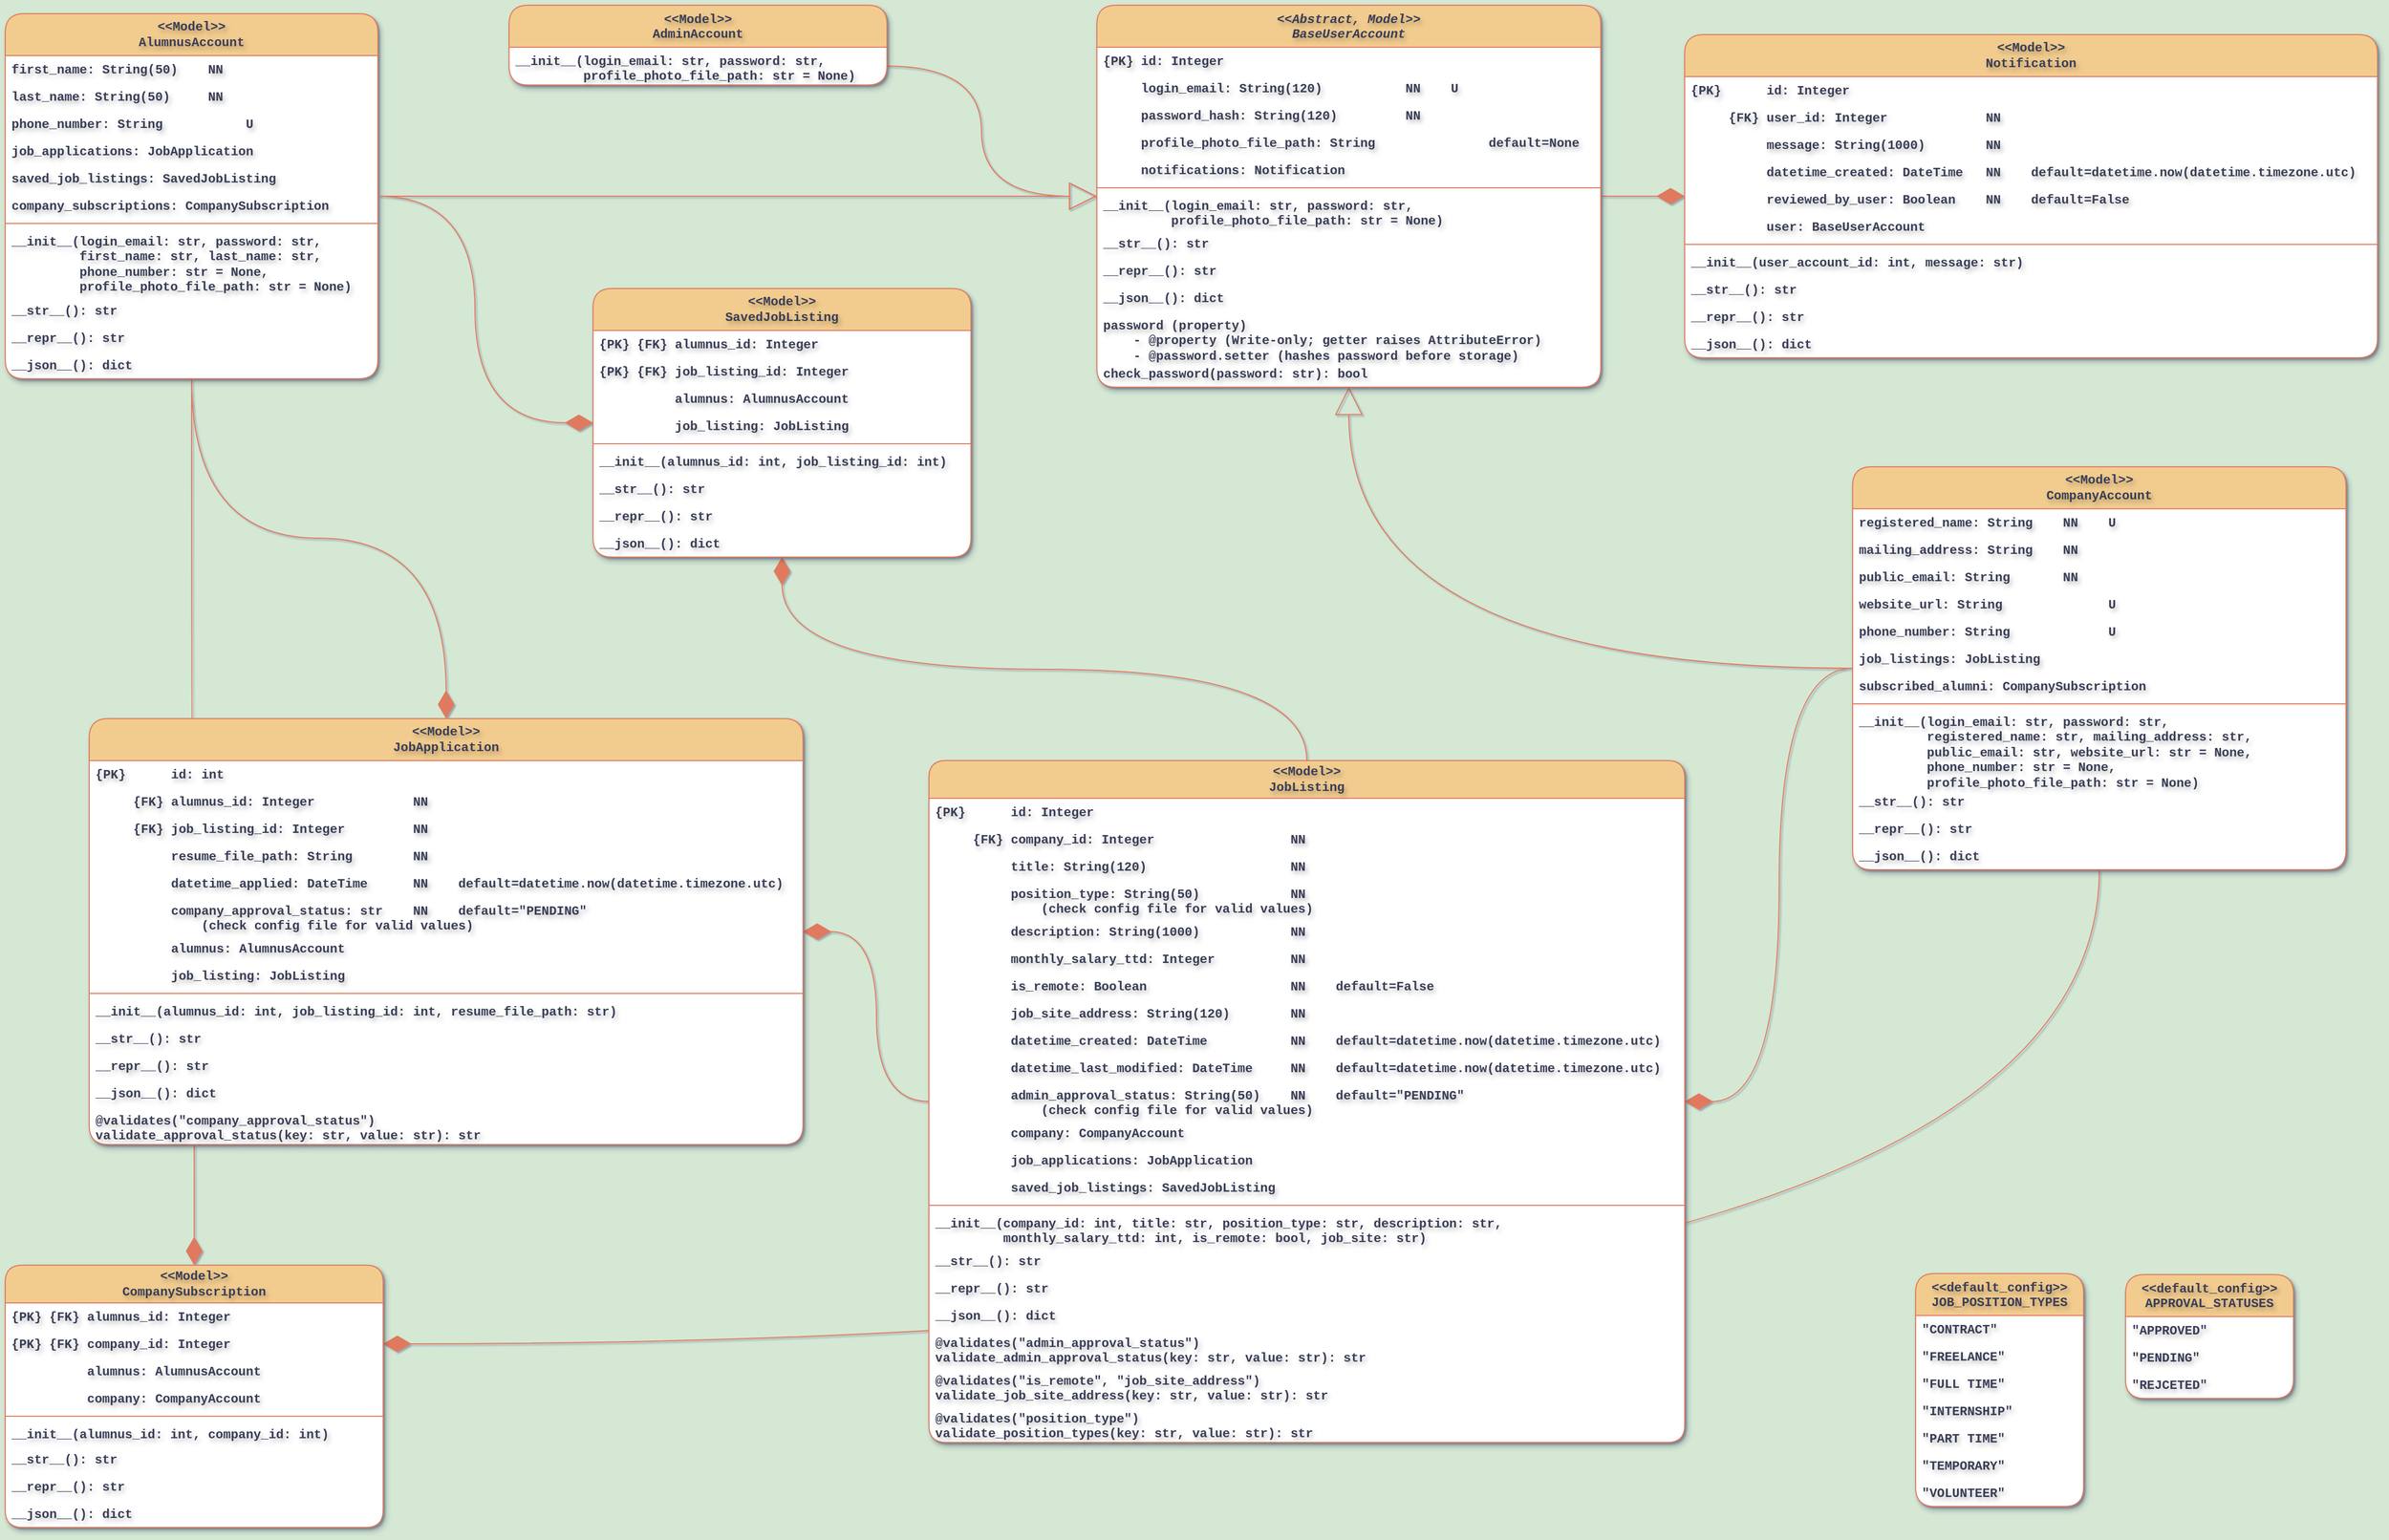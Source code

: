 <mxfile version="26.0.9">
  <diagram name="Page 1" id="sLqx81c6ONk_klbjk-so">
    <mxGraphModel dx="1790" dy="879" grid="1" gridSize="10" guides="1" tooltips="1" connect="1" arrows="1" fold="1" page="1" pageScale="1" pageWidth="1169" pageHeight="827" background="#D5E8D4" math="0" shadow="1">
      <root>
        <mxCell id="XXH77wzu_KwIZsb6YLJm-0" />
        <mxCell id="XXH77wzu_KwIZsb6YLJm-1" parent="XXH77wzu_KwIZsb6YLJm-0" />
        <mxCell id="XXH77wzu_KwIZsb6YLJm-2" style="edgeStyle=orthogonalEdgeStyle;shape=connector;curved=1;rounded=1;orthogonalLoop=1;jettySize=auto;html=1;strokeColor=#E07A5F;align=center;verticalAlign=middle;fontFamily=Helvetica;fontSize=11;fontColor=default;labelBackgroundColor=none;startSize=24;endArrow=none;endFill=0;endSize=24;" parent="XXH77wzu_KwIZsb6YLJm-1" edge="1">
          <mxGeometry relative="1" as="geometry">
            <mxPoint x="-620" y="-464" as="sourcePoint" />
          </mxGeometry>
        </mxCell>
        <mxCell id="XXH77wzu_KwIZsb6YLJm-3" style="edgeStyle=orthogonalEdgeStyle;rounded=1;orthogonalLoop=1;jettySize=auto;html=1;endArrow=none;endFill=0;endSize=24;startSize=24;curved=1;fontFamily=Courier New;fontStyle=0;fontSize=11;labelBackgroundColor=none;strokeColor=#E07A5F;fontColor=default;" parent="XXH77wzu_KwIZsb6YLJm-1" edge="1">
          <mxGeometry relative="1" as="geometry">
            <mxPoint x="-620" y="-464" as="targetPoint" />
          </mxGeometry>
        </mxCell>
        <mxCell id="XXH77wzu_KwIZsb6YLJm-4" style="edgeStyle=orthogonalEdgeStyle;shape=connector;curved=1;rounded=1;orthogonalLoop=1;jettySize=auto;html=1;strokeColor=#E07A5F;align=center;verticalAlign=middle;fontFamily=Courier New;fontSize=11;fontColor=default;labelBackgroundColor=none;startSize=24;endArrow=none;endFill=0;endSize=24;fontStyle=0" parent="XXH77wzu_KwIZsb6YLJm-1" edge="1">
          <mxGeometry relative="1" as="geometry">
            <mxPoint x="350.0" y="-1.0" as="targetPoint" />
          </mxGeometry>
        </mxCell>
        <mxCell id="XXH77wzu_KwIZsb6YLJm-5" value="1...*" style="edgeLabel;html=1;align=center;verticalAlign=middle;resizable=0;points=[];fontFamily=Courier New;fontSize=11;fontColor=#393C56;labelBackgroundColor=none;fontStyle=0;rounded=1;" parent="XXH77wzu_KwIZsb6YLJm-4" vertex="1" connectable="0">
          <mxGeometry x="-0.873" relative="1" as="geometry">
            <mxPoint as="offset" />
          </mxGeometry>
        </mxCell>
        <mxCell id="XXH77wzu_KwIZsb6YLJm-6" value="assigned" style="edgeLabel;html=1;align=center;verticalAlign=middle;resizable=0;points=[];fontFamily=Courier New;fontSize=11;fontColor=#393C56;labelBackgroundColor=none;fontStyle=0;rounded=1;" parent="XXH77wzu_KwIZsb6YLJm-4" vertex="1" connectable="0">
          <mxGeometry x="0.226" y="-15" relative="1" as="geometry">
            <mxPoint x="18" y="23" as="offset" />
          </mxGeometry>
        </mxCell>
        <mxCell id="XXH77wzu_KwIZsb6YLJm-7" value="1" style="edgeLabel;html=1;align=center;verticalAlign=middle;resizable=0;points=[];fontFamily=Courier New;fontSize=11;fontColor=#393C56;labelBackgroundColor=none;fontStyle=0;rounded=1;" parent="XXH77wzu_KwIZsb6YLJm-4" vertex="1" connectable="0">
          <mxGeometry x="0.875" y="-1" relative="1" as="geometry">
            <mxPoint as="offset" />
          </mxGeometry>
        </mxCell>
        <mxCell id="XXH77wzu_KwIZsb6YLJm-8" style="edgeStyle=orthogonalEdgeStyle;shape=connector;curved=1;rounded=1;orthogonalLoop=1;jettySize=auto;html=1;strokeColor=#E07A5F;align=center;verticalAlign=middle;fontFamily=Courier New;fontSize=11;fontColor=default;labelBackgroundColor=none;startSize=24;endArrow=none;endFill=0;endSize=24;fontStyle=0" parent="XXH77wzu_KwIZsb6YLJm-1" edge="1">
          <mxGeometry relative="1" as="geometry">
            <mxPoint x="30" y="-279" as="sourcePoint" />
          </mxGeometry>
        </mxCell>
        <mxCell id="XXH77wzu_KwIZsb6YLJm-9" value="1" style="edgeLabel;html=1;align=center;verticalAlign=middle;resizable=0;points=[];fontFamily=Courier New;fontSize=11;fontColor=#393C56;labelBackgroundColor=none;fontStyle=0;rounded=1;" parent="XXH77wzu_KwIZsb6YLJm-8" vertex="1" connectable="0">
          <mxGeometry x="-0.667" y="-2" relative="1" as="geometry">
            <mxPoint as="offset" />
          </mxGeometry>
        </mxCell>
        <mxCell id="XXH77wzu_KwIZsb6YLJm-10" value="is" style="edgeLabel;html=1;align=center;verticalAlign=middle;resizable=0;points=[];fontFamily=Courier New;fontSize=11;fontColor=#393C56;labelBackgroundColor=none;fontStyle=0;rounded=1;" parent="XXH77wzu_KwIZsb6YLJm-8" vertex="1" connectable="0">
          <mxGeometry x="-0.06" relative="1" as="geometry">
            <mxPoint x="-2" as="offset" />
          </mxGeometry>
        </mxCell>
        <mxCell id="XXH77wzu_KwIZsb6YLJm-11" value="1...*" style="edgeLabel;html=1;align=center;verticalAlign=middle;resizable=0;points=[];fontFamily=Courier New;fontSize=11;fontColor=#393C56;labelBackgroundColor=none;fontStyle=0;rounded=1;" parent="XXH77wzu_KwIZsb6YLJm-8" vertex="1" connectable="0">
          <mxGeometry x="0.79" y="-1" relative="1" as="geometry">
            <mxPoint x="-11" as="offset" />
          </mxGeometry>
        </mxCell>
        <mxCell id="XXH77wzu_KwIZsb6YLJm-12" style="edgeStyle=orthogonalEdgeStyle;shape=connector;curved=1;rounded=1;orthogonalLoop=1;jettySize=auto;html=1;strokeColor=#E07A5F;align=center;verticalAlign=middle;fontFamily=Courier New;fontSize=11;fontColor=default;labelBackgroundColor=none;startSize=24;endArrow=none;endFill=0;endSize=24;fontStyle=0" parent="XXH77wzu_KwIZsb6YLJm-1" edge="1">
          <mxGeometry relative="1" as="geometry">
            <mxPoint x="-220" y="127" as="targetPoint" />
          </mxGeometry>
        </mxCell>
        <mxCell id="XXH77wzu_KwIZsb6YLJm-13" value="1...*" style="edgeLabel;html=1;align=center;verticalAlign=middle;resizable=0;points=[];fontFamily=Courier New;fontSize=11;fontColor=#393C56;labelBackgroundColor=none;fontStyle=0;rounded=1;" parent="XXH77wzu_KwIZsb6YLJm-12" vertex="1" connectable="0">
          <mxGeometry x="-0.764" y="1" relative="1" as="geometry">
            <mxPoint as="offset" />
          </mxGeometry>
        </mxCell>
        <mxCell id="XXH77wzu_KwIZsb6YLJm-14" value="0...*" style="edgeLabel;html=1;align=center;verticalAlign=middle;resizable=0;points=[];fontFamily=Courier New;fontSize=11;fontColor=#393C56;labelBackgroundColor=none;fontStyle=0;rounded=1;" parent="XXH77wzu_KwIZsb6YLJm-12" vertex="1" connectable="0">
          <mxGeometry x="0.875" relative="1" as="geometry">
            <mxPoint x="11" as="offset" />
          </mxGeometry>
        </mxCell>
        <mxCell id="XXH77wzu_KwIZsb6YLJm-15" value="offered in" style="edgeLabel;html=1;align=center;verticalAlign=middle;resizable=0;points=[];fontFamily=Courier New;fontSize=11;fontColor=#393C56;labelBackgroundColor=none;fontStyle=0;rounded=1;" parent="XXH77wzu_KwIZsb6YLJm-12" vertex="1" connectable="0">
          <mxGeometry x="0.33" y="16" relative="1" as="geometry">
            <mxPoint x="20" y="-17" as="offset" />
          </mxGeometry>
        </mxCell>
        <mxCell id="XXH77wzu_KwIZsb6YLJm-16" style="edgeStyle=orthogonalEdgeStyle;shape=connector;curved=1;rounded=1;orthogonalLoop=1;jettySize=auto;html=1;strokeColor=#E07A5F;align=center;verticalAlign=middle;fontFamily=Courier New;fontSize=11;fontColor=default;labelBackgroundColor=none;startSize=24;endArrow=none;endFill=0;endSize=24;" parent="XXH77wzu_KwIZsb6YLJm-1" edge="1">
          <mxGeometry relative="1" as="geometry">
            <mxPoint x="695" y="126.0" as="sourcePoint" />
          </mxGeometry>
        </mxCell>
        <mxCell id="XXH77wzu_KwIZsb6YLJm-17" value="1" style="edgeLabel;html=1;align=center;verticalAlign=middle;resizable=0;points=[];spacingLeft=4;spacingRight=4;fontFamily=Courier New;fontSize=11;fontColor=#393C56;labelBackgroundColor=none;fillColor=none;rounded=1;" parent="XXH77wzu_KwIZsb6YLJm-16" vertex="1" connectable="0">
          <mxGeometry x="-0.951" y="1" relative="1" as="geometry">
            <mxPoint as="offset" />
          </mxGeometry>
        </mxCell>
        <mxCell id="XXH77wzu_KwIZsb6YLJm-18" value="1...*" style="edgeLabel;html=1;align=center;verticalAlign=middle;resizable=0;points=[];spacingLeft=4;spacingRight=4;fontFamily=Courier New;fontSize=11;fontColor=#393C56;labelBackgroundColor=none;fillColor=none;rounded=1;" parent="XXH77wzu_KwIZsb6YLJm-16" vertex="1" connectable="0">
          <mxGeometry x="0.954" relative="1" as="geometry">
            <mxPoint as="offset" />
          </mxGeometry>
        </mxCell>
        <mxCell id="XXH77wzu_KwIZsb6YLJm-19" value="belongs to" style="edgeLabel;html=1;align=center;verticalAlign=middle;resizable=0;points=[];spacingLeft=4;spacingRight=4;fontFamily=Courier New;fontSize=11;fontColor=#393C56;labelBackgroundColor=none;fillColor=none;rounded=1;" parent="XXH77wzu_KwIZsb6YLJm-16" vertex="1" connectable="0">
          <mxGeometry x="0.338" y="103" relative="1" as="geometry">
            <mxPoint as="offset" />
          </mxGeometry>
        </mxCell>
        <mxCell id="XXH77wzu_KwIZsb6YLJm-20" style="edgeStyle=orthogonalEdgeStyle;shape=connector;curved=1;rounded=1;orthogonalLoop=1;jettySize=auto;html=1;strokeColor=#E07A5F;align=center;verticalAlign=middle;fontFamily=Courier New;fontSize=11;fontColor=default;labelBackgroundColor=none;startSize=24;endArrow=none;endFill=0;endSize=24;fontStyle=0" parent="XXH77wzu_KwIZsb6YLJm-1" edge="1">
          <mxGeometry relative="1" as="geometry">
            <mxPoint x="920" y="-188" as="sourcePoint" />
          </mxGeometry>
        </mxCell>
        <mxCell id="XXH77wzu_KwIZsb6YLJm-21" value="1" style="edgeLabel;html=1;align=center;verticalAlign=middle;resizable=0;points=[];fontFamily=Courier New;fontSize=11;fontColor=#393C56;labelBackgroundColor=none;fontStyle=0;rounded=1;" parent="XXH77wzu_KwIZsb6YLJm-20" vertex="1" connectable="0">
          <mxGeometry x="0.812" relative="1" as="geometry">
            <mxPoint as="offset" />
          </mxGeometry>
        </mxCell>
        <mxCell id="XXH77wzu_KwIZsb6YLJm-22" value="in" style="edgeLabel;html=1;align=center;verticalAlign=middle;resizable=0;points=[];fontFamily=Courier New;fontSize=11;fontColor=#393C56;labelBackgroundColor=none;fontStyle=0;rounded=1;" parent="XXH77wzu_KwIZsb6YLJm-20" vertex="1" connectable="0">
          <mxGeometry x="-0.01" relative="1" as="geometry">
            <mxPoint as="offset" />
          </mxGeometry>
        </mxCell>
        <mxCell id="XXH77wzu_KwIZsb6YLJm-23" value="1...*" style="edgeLabel;html=1;align=center;verticalAlign=middle;resizable=0;points=[];fontFamily=Courier New;fontSize=11;fontColor=#393C56;labelBackgroundColor=none;fontStyle=0;rounded=1;" parent="XXH77wzu_KwIZsb6YLJm-20" vertex="1" connectable="0">
          <mxGeometry x="-0.841" relative="1" as="geometry">
            <mxPoint y="-2" as="offset" />
          </mxGeometry>
        </mxCell>
        <mxCell id="5jgF9hmnzfO0MOimmbpo-41" style="edgeStyle=orthogonalEdgeStyle;shape=connector;curved=1;rounded=1;orthogonalLoop=1;jettySize=auto;html=1;strokeColor=#E07A5F;align=center;verticalAlign=middle;fontFamily=Courier New;fontSize=12;fontColor=default;fontStyle=1;labelBorderColor=none;labelBackgroundColor=none;startSize=24;endArrow=diamondThin;endFill=1;endSize=24;" parent="XXH77wzu_KwIZsb6YLJm-1" source="XXH77wzu_KwIZsb6YLJm-36" target="XXH77wzu_KwIZsb6YLJm-121" edge="1">
          <mxGeometry relative="1" as="geometry" />
        </mxCell>
        <mxCell id="5jgF9hmnzfO0MOimmbpo-42" style="edgeStyle=orthogonalEdgeStyle;shape=connector;curved=1;rounded=1;orthogonalLoop=1;jettySize=auto;html=1;strokeColor=#E07A5F;align=center;verticalAlign=middle;fontFamily=Courier New;fontSize=12;fontColor=default;fontStyle=1;labelBorderColor=none;labelBackgroundColor=none;startSize=24;endArrow=diamondThin;endFill=1;endSize=24;" parent="XXH77wzu_KwIZsb6YLJm-1" source="XXH77wzu_KwIZsb6YLJm-36" target="5jgF9hmnzfO0MOimmbpo-23" edge="1">
          <mxGeometry relative="1" as="geometry" />
        </mxCell>
        <mxCell id="5jgF9hmnzfO0MOimmbpo-40" style="edgeStyle=orthogonalEdgeStyle;shape=connector;curved=1;rounded=1;orthogonalLoop=1;jettySize=auto;html=1;strokeColor=#E07A5F;align=center;verticalAlign=middle;fontFamily=Courier New;fontSize=12;fontColor=default;fontStyle=1;labelBorderColor=none;labelBackgroundColor=none;startSize=24;endArrow=diamondThin;endFill=1;endSize=24;" parent="XXH77wzu_KwIZsb6YLJm-1" source="XXH77wzu_KwIZsb6YLJm-71" target="XXH77wzu_KwIZsb6YLJm-121" edge="1">
          <mxGeometry relative="1" as="geometry" />
        </mxCell>
        <mxCell id="5jgF9hmnzfO0MOimmbpo-43" style="edgeStyle=orthogonalEdgeStyle;shape=connector;curved=1;rounded=1;orthogonalLoop=1;jettySize=auto;html=1;strokeColor=#E07A5F;align=center;verticalAlign=middle;fontFamily=Courier New;fontSize=12;fontColor=default;fontStyle=1;labelBorderColor=none;labelBackgroundColor=none;startSize=24;endArrow=diamondThin;endFill=1;endSize=24;" parent="XXH77wzu_KwIZsb6YLJm-1" source="XXH77wzu_KwIZsb6YLJm-71" target="5jgF9hmnzfO0MOimmbpo-23" edge="1">
          <mxGeometry relative="1" as="geometry" />
        </mxCell>
        <mxCell id="5jgF9hmnzfO0MOimmbpo-46" style="edgeStyle=orthogonalEdgeStyle;shape=connector;curved=1;rounded=1;orthogonalLoop=1;jettySize=auto;html=1;strokeColor=#E07A5F;align=center;verticalAlign=middle;fontFamily=Courier New;fontSize=12;fontColor=default;fontStyle=1;labelBorderColor=none;labelBackgroundColor=none;startSize=24;endArrow=diamondThin;endFill=1;endSize=24;" parent="XXH77wzu_KwIZsb6YLJm-1" source="XXH77wzu_KwIZsb6YLJm-71" target="XXH77wzu_KwIZsb6YLJm-113" edge="1">
          <mxGeometry relative="1" as="geometry" />
        </mxCell>
        <mxCell id="XXH77wzu_KwIZsb6YLJm-71" value="&lt;&lt;Model&gt;&gt;&#xa;AlumnusAccount" style="swimlane;fontStyle=1;childLayout=stackLayout;horizontal=1;startSize=40;fillColor=#F2CC8F;horizontalStack=0;resizeParent=1;resizeParentMax=0;resizeLast=0;collapsible=1;marginBottom=0;fontFamily=Courier New;fontSize=12;labelBackgroundColor=none;rounded=1;shadow=1;glass=0;swimlaneFillColor=default;strokeColor=#E07A5F;fillStyle=solid;fontColor=#393C56;textShadow=1;labelBorderColor=none;whiteSpace=wrap;" parent="XXH77wzu_KwIZsb6YLJm-1" vertex="1">
          <mxGeometry x="-1120" y="128" width="355" height="348" as="geometry" />
        </mxCell>
        <mxCell id="XXH77wzu_KwIZsb6YLJm-74" value="first_name: String(50)    NN    " style="text;strokeColor=none;fillColor=none;align=left;verticalAlign=top;spacingLeft=4;spacingRight=4;overflow=hidden;rotatable=0;points=[[0,0.5],[1,0.5]];portConstraint=eastwest;fontFamily=Courier New;fontSize=12;fontColor=#393C56;labelBackgroundColor=none;fontStyle=1;rounded=1;textShadow=1;labelBorderColor=none;whiteSpace=wrap;" parent="XXH77wzu_KwIZsb6YLJm-71" vertex="1">
          <mxGeometry y="40" width="355" height="26" as="geometry" />
        </mxCell>
        <mxCell id="XXH77wzu_KwIZsb6YLJm-75" value="last_name: String(50)     NN" style="text;strokeColor=none;fillColor=none;align=left;verticalAlign=top;spacingLeft=4;spacingRight=4;overflow=hidden;rotatable=0;points=[[0,0.5],[1,0.5]];portConstraint=eastwest;fontFamily=Courier New;fontSize=12;fontColor=#393C56;labelBackgroundColor=none;fontStyle=1;rounded=1;textShadow=1;labelBorderColor=none;whiteSpace=wrap;" parent="XXH77wzu_KwIZsb6YLJm-71" vertex="1">
          <mxGeometry y="66" width="355" height="26" as="geometry" />
        </mxCell>
        <mxCell id="5jgF9hmnzfO0MOimmbpo-35" value="phone_number: String           U" style="text;strokeColor=none;fillColor=none;align=left;verticalAlign=top;spacingLeft=4;spacingRight=4;overflow=hidden;rotatable=0;points=[[0,0.5],[1,0.5]];portConstraint=eastwest;fontFamily=Courier New;fontSize=12;fontColor=#393C56;labelBackgroundColor=none;fontStyle=1;rounded=1;textShadow=1;labelBorderColor=none;whiteSpace=wrap;" parent="XXH77wzu_KwIZsb6YLJm-71" vertex="1">
          <mxGeometry y="92" width="355" height="26" as="geometry" />
        </mxCell>
        <mxCell id="XXH77wzu_KwIZsb6YLJm-73" value="job_applications: JobApplication" style="text;strokeColor=none;fillColor=none;align=left;verticalAlign=top;spacingLeft=4;spacingRight=4;overflow=hidden;rotatable=0;points=[[0,0.5],[1,0.5]];portConstraint=eastwest;fontFamily=Courier New;fontSize=12;fontColor=#393C56;labelBackgroundColor=none;fontStyle=1;rounded=1;textShadow=1;labelBorderColor=none;whiteSpace=wrap;" parent="XXH77wzu_KwIZsb6YLJm-71" vertex="1">
          <mxGeometry y="118" width="355" height="26" as="geometry" />
        </mxCell>
        <mxCell id="pk2RZFTH-a-wFuO-xU55-0" value="saved_job_listings: SavedJobListing" style="text;strokeColor=none;fillColor=none;align=left;verticalAlign=top;spacingLeft=4;spacingRight=4;overflow=hidden;rotatable=0;points=[[0,0.5],[1,0.5]];portConstraint=eastwest;fontFamily=Courier New;fontSize=12;fontColor=#393C56;labelBackgroundColor=none;fontStyle=1;rounded=1;textShadow=1;labelBorderColor=none;whiteSpace=wrap;" parent="XXH77wzu_KwIZsb6YLJm-71" vertex="1">
          <mxGeometry y="144" width="355" height="26" as="geometry" />
        </mxCell>
        <mxCell id="5jgF9hmnzfO0MOimmbpo-36" value="company_subscriptions: CompanySubscription" style="text;strokeColor=none;fillColor=none;align=left;verticalAlign=top;spacingLeft=4;spacingRight=4;overflow=hidden;rotatable=0;points=[[0,0.5],[1,0.5]];portConstraint=eastwest;fontFamily=Courier New;fontSize=12;fontColor=#393C56;labelBackgroundColor=none;fontStyle=1;rounded=1;textShadow=1;labelBorderColor=none;whiteSpace=wrap;" parent="XXH77wzu_KwIZsb6YLJm-71" vertex="1">
          <mxGeometry y="170" width="355" height="26" as="geometry" />
        </mxCell>
        <mxCell id="XXH77wzu_KwIZsb6YLJm-79" value="" style="line;strokeWidth=1;fillColor=none;align=left;verticalAlign=middle;spacingTop=-1;spacingLeft=3;spacingRight=3;rotatable=0;labelPosition=right;points=[];portConstraint=eastwest;strokeColor=#E07A5F;rounded=1;shadow=0;fontFamily=Courier New;fontSize=12;fontColor=#393C56;fontStyle=1;labelBackgroundColor=none;textShadow=1;labelBorderColor=none;whiteSpace=wrap;" parent="XXH77wzu_KwIZsb6YLJm-71" vertex="1">
          <mxGeometry y="196" width="355" height="8" as="geometry" />
        </mxCell>
        <mxCell id="XXH77wzu_KwIZsb6YLJm-80" value="__init__(login_email: str, password: str,&#xa;         first_name: str, last_name: str,&#xa;         phone_number: str = None,&#xa;         profile_photo_file_path: str = None)" style="text;strokeColor=none;fillColor=none;align=left;verticalAlign=top;spacingLeft=4;spacingRight=4;overflow=hidden;rotatable=0;points=[[0,0.5],[1,0.5]];portConstraint=eastwest;fontFamily=Courier New;fontSize=12;fontColor=#393C56;fontStyle=1;rounded=1;labelBackgroundColor=none;textShadow=1;labelBorderColor=none;whiteSpace=wrap;" parent="XXH77wzu_KwIZsb6YLJm-71" vertex="1">
          <mxGeometry y="204" width="355" height="66" as="geometry" />
        </mxCell>
        <mxCell id="8Z-1h5Hw5Y7-mscz9iKp-1" value="__str__(): str" style="text;strokeColor=none;fillColor=none;align=left;verticalAlign=top;spacingLeft=4;spacingRight=4;overflow=hidden;rotatable=0;points=[[0,0.5],[1,0.5]];portConstraint=eastwest;fontFamily=Courier New;fontSize=12;fontColor=#393C56;fontStyle=1;rounded=1;labelBackgroundColor=none;textShadow=1;labelBorderColor=none;whiteSpace=wrap;" parent="XXH77wzu_KwIZsb6YLJm-71" vertex="1">
          <mxGeometry y="270" width="355" height="26" as="geometry" />
        </mxCell>
        <mxCell id="vXi8VaZ42weyowTNooa3-17" value="__repr__(): str" style="text;strokeColor=none;fillColor=none;align=left;verticalAlign=top;spacingLeft=4;spacingRight=4;overflow=hidden;rotatable=0;points=[[0,0.5],[1,0.5]];portConstraint=eastwest;fontFamily=Courier New;fontSize=12;fontColor=#393C56;fontStyle=1;rounded=1;labelBackgroundColor=none;textShadow=1;labelBorderColor=none;whiteSpace=wrap;" parent="XXH77wzu_KwIZsb6YLJm-71" vertex="1">
          <mxGeometry y="296" width="355" height="26" as="geometry" />
        </mxCell>
        <mxCell id="vXi8VaZ42weyowTNooa3-18" value="__json__(): dict" style="text;strokeColor=none;fillColor=none;align=left;verticalAlign=top;spacingLeft=4;spacingRight=4;overflow=hidden;rotatable=0;points=[[0,0.5],[1,0.5]];portConstraint=eastwest;fontFamily=Courier New;fontSize=12;fontColor=#393C56;fontStyle=1;rounded=1;labelBackgroundColor=none;textShadow=1;labelBorderColor=none;whiteSpace=wrap;" parent="XXH77wzu_KwIZsb6YLJm-71" vertex="1">
          <mxGeometry y="322" width="355" height="26" as="geometry" />
        </mxCell>
        <mxCell id="XXH77wzu_KwIZsb6YLJm-86" value="" style="edgeStyle=orthogonalEdgeStyle;shape=connector;curved=1;rounded=1;orthogonalLoop=1;jettySize=auto;strokeColor=#E07A5F;align=center;verticalAlign=middle;fontFamily=Courier New;fontSize=12;fontColor=default;labelBackgroundColor=none;startSize=24;endArrow=block;endFill=0;endSize=24;fontStyle=1;textShadow=1;labelBorderColor=none;" parent="XXH77wzu_KwIZsb6YLJm-1" source="XXH77wzu_KwIZsb6YLJm-71" target="XXH77wzu_KwIZsb6YLJm-25" edge="1">
          <mxGeometry relative="1" as="geometry" />
        </mxCell>
        <mxCell id="_3BBfXGua7M5fW14DH3c-16" style="edgeStyle=orthogonalEdgeStyle;shape=connector;curved=1;rounded=1;orthogonalLoop=1;jettySize=auto;html=1;strokeColor=#E07A5F;align=center;verticalAlign=middle;fontFamily=Courier New;fontSize=12;fontColor=default;fontStyle=1;labelBorderColor=none;labelBackgroundColor=none;startSize=24;endArrow=block;endFill=0;endSize=24;" parent="XXH77wzu_KwIZsb6YLJm-1" source="XXH77wzu_KwIZsb6YLJm-87" target="XXH77wzu_KwIZsb6YLJm-25" edge="1">
          <mxGeometry relative="1" as="geometry" />
        </mxCell>
        <mxCell id="5jgF9hmnzfO0MOimmbpo-45" style="edgeStyle=orthogonalEdgeStyle;shape=connector;curved=1;rounded=1;orthogonalLoop=1;jettySize=auto;html=1;strokeColor=#E07A5F;align=center;verticalAlign=middle;fontFamily=Courier New;fontSize=12;fontColor=default;fontStyle=1;labelBorderColor=none;labelBackgroundColor=none;startSize=24;endArrow=diamondThin;endFill=1;endSize=24;" parent="XXH77wzu_KwIZsb6YLJm-1" source="XXH77wzu_KwIZsb6YLJm-87" target="XXH77wzu_KwIZsb6YLJm-36" edge="1">
          <mxGeometry relative="1" as="geometry" />
        </mxCell>
        <mxCell id="5jgF9hmnzfO0MOimmbpo-47" style="edgeStyle=orthogonalEdgeStyle;shape=connector;curved=1;rounded=1;orthogonalLoop=1;jettySize=auto;html=1;strokeColor=#E07A5F;align=center;verticalAlign=middle;fontFamily=Courier New;fontSize=12;fontColor=default;fontStyle=1;labelBorderColor=none;labelBackgroundColor=none;startSize=24;endArrow=diamondThin;endFill=1;endSize=24;entryX=1;entryY=0.5;entryDx=0;entryDy=0;" parent="XXH77wzu_KwIZsb6YLJm-1" source="XXH77wzu_KwIZsb6YLJm-87" target="XXH77wzu_KwIZsb6YLJm-115" edge="1">
          <mxGeometry relative="1" as="geometry" />
        </mxCell>
        <mxCell id="XXH77wzu_KwIZsb6YLJm-87" value="&lt;&lt;Model&gt;&gt;&#xa;CompanyAccount" style="swimlane;fontStyle=1;childLayout=stackLayout;horizontal=1;startSize=40;fillColor=#F2CC8F;horizontalStack=0;resizeParent=1;resizeParentMax=0;resizeLast=0;collapsible=1;marginBottom=0;fontFamily=Courier New;fontSize=12;labelBackgroundColor=none;rounded=1;shadow=1;glass=0;swimlaneFillColor=default;strokeColor=#E07A5F;fillStyle=solid;fontColor=#393C56;textShadow=1;labelBorderColor=none;whiteSpace=wrap;" parent="XXH77wzu_KwIZsb6YLJm-1" vertex="1">
          <mxGeometry x="640" y="560" width="470" height="384" as="geometry" />
        </mxCell>
        <mxCell id="5jgF9hmnzfO0MOimmbpo-0" value="registered_name: String    NN    U" style="text;strokeColor=none;fillColor=none;align=left;verticalAlign=top;spacingLeft=4;spacingRight=4;overflow=hidden;rotatable=0;points=[[0,0.5],[1,0.5]];portConstraint=eastwest;fontFamily=Courier New;fontSize=12;fontColor=#393C56;labelBackgroundColor=none;fontStyle=1;rounded=1;textShadow=1;labelBorderColor=none;whiteSpace=wrap;" parent="XXH77wzu_KwIZsb6YLJm-87" vertex="1">
          <mxGeometry y="40" width="470" height="26" as="geometry" />
        </mxCell>
        <mxCell id="XXH77wzu_KwIZsb6YLJm-91" value="mailing_address: String    NN" style="text;strokeColor=none;fillColor=none;align=left;verticalAlign=top;spacingLeft=4;spacingRight=4;overflow=hidden;rotatable=0;points=[[0,0.5],[1,0.5]];portConstraint=eastwest;fontFamily=Courier New;fontSize=12;fontColor=#393C56;labelBackgroundColor=none;fontStyle=1;rounded=1;textShadow=1;labelBorderColor=none;whiteSpace=wrap;" parent="XXH77wzu_KwIZsb6YLJm-87" vertex="1">
          <mxGeometry y="66" width="470" height="26" as="geometry" />
        </mxCell>
        <mxCell id="5jgF9hmnzfO0MOimmbpo-21" value="public_email: String       NN" style="text;strokeColor=none;fillColor=none;align=left;verticalAlign=top;spacingLeft=4;spacingRight=4;overflow=hidden;rotatable=0;points=[[0,0.5],[1,0.5]];portConstraint=eastwest;fontFamily=Courier New;fontSize=12;fontColor=#393C56;labelBackgroundColor=none;fontStyle=1;rounded=1;textShadow=1;labelBorderColor=none;whiteSpace=wrap;" parent="XXH77wzu_KwIZsb6YLJm-87" vertex="1">
          <mxGeometry y="92" width="470" height="26" as="geometry" />
        </mxCell>
        <mxCell id="XXH77wzu_KwIZsb6YLJm-93" value="website_url: String              U" style="text;strokeColor=none;fillColor=none;align=left;verticalAlign=top;spacingLeft=4;spacingRight=4;overflow=hidden;rotatable=0;points=[[0,0.5],[1,0.5]];portConstraint=eastwest;fontFamily=Courier New;fontSize=12;fontColor=#393C56;labelBackgroundColor=none;fontStyle=1;rounded=1;textShadow=1;labelBorderColor=none;whiteSpace=wrap;" parent="XXH77wzu_KwIZsb6YLJm-87" vertex="1">
          <mxGeometry y="118" width="470" height="26" as="geometry" />
        </mxCell>
        <mxCell id="XXH77wzu_KwIZsb6YLJm-90" value="phone_number: String             U" style="text;strokeColor=none;fillColor=none;align=left;verticalAlign=top;spacingLeft=4;spacingRight=4;overflow=hidden;rotatable=0;points=[[0,0.5],[1,0.5]];portConstraint=eastwest;fontFamily=Courier New;fontSize=12;fontColor=#393C56;labelBackgroundColor=none;fontStyle=1;rounded=1;textShadow=1;labelBorderColor=none;whiteSpace=wrap;" parent="XXH77wzu_KwIZsb6YLJm-87" vertex="1">
          <mxGeometry y="144" width="470" height="26" as="geometry" />
        </mxCell>
        <mxCell id="XXH77wzu_KwIZsb6YLJm-95" value="job_listings: JobListing" style="text;strokeColor=none;fillColor=none;align=left;verticalAlign=top;spacingLeft=4;spacingRight=4;overflow=hidden;rotatable=0;points=[[0,0.5],[1,0.5]];portConstraint=eastwest;fontFamily=Courier New;fontSize=12;fontColor=#393C56;labelBackgroundColor=none;fontStyle=1;rounded=1;textShadow=1;labelBorderColor=none;whiteSpace=wrap;" parent="XXH77wzu_KwIZsb6YLJm-87" vertex="1">
          <mxGeometry y="170" width="470" height="26" as="geometry" />
        </mxCell>
        <mxCell id="pk2RZFTH-a-wFuO-xU55-1" value="subscribed_alumni: CompanySubscription" style="text;strokeColor=none;fillColor=none;align=left;verticalAlign=top;spacingLeft=4;spacingRight=4;overflow=hidden;rotatable=0;points=[[0,0.5],[1,0.5]];portConstraint=eastwest;fontFamily=Courier New;fontSize=12;fontColor=#393C56;labelBackgroundColor=none;fontStyle=1;rounded=1;textShadow=1;labelBorderColor=none;whiteSpace=wrap;" parent="XXH77wzu_KwIZsb6YLJm-87" vertex="1">
          <mxGeometry y="196" width="470" height="26" as="geometry" />
        </mxCell>
        <mxCell id="XXH77wzu_KwIZsb6YLJm-96" value="" style="line;strokeWidth=1;fillColor=none;align=left;verticalAlign=middle;spacingTop=-1;spacingLeft=3;spacingRight=3;rotatable=0;labelPosition=right;points=[];portConstraint=eastwest;strokeColor=#E07A5F;fontStyle=1;fontFamily=Courier New;fontSize=12;rounded=1;labelBackgroundColor=none;fontColor=#393C56;textShadow=1;labelBorderColor=none;whiteSpace=wrap;" parent="XXH77wzu_KwIZsb6YLJm-87" vertex="1">
          <mxGeometry y="222" width="470" height="8" as="geometry" />
        </mxCell>
        <mxCell id="XXH77wzu_KwIZsb6YLJm-97" value="__init__(login_email: str, password: str,&#xa;         registered_name: str, mailing_address: str,                   public_email: str, website_url: str = None,&#xa;         phone_number: str = None,&#xa;         profile_photo_file_path: str = None)" style="text;strokeColor=none;fillColor=none;align=left;verticalAlign=top;spacingLeft=4;spacingRight=4;overflow=hidden;rotatable=0;points=[[0,0.5],[1,0.5]];portConstraint=eastwest;fontFamily=Courier New;fontSize=12;fontColor=#393C56;labelBackgroundColor=none;fontStyle=1;rounded=1;textShadow=1;labelBorderColor=none;whiteSpace=wrap;" parent="XXH77wzu_KwIZsb6YLJm-87" vertex="1">
          <mxGeometry y="230" width="470" height="76" as="geometry" />
        </mxCell>
        <mxCell id="8Z-1h5Hw5Y7-mscz9iKp-2" value="__str__(): str" style="text;strokeColor=none;fillColor=none;align=left;verticalAlign=top;spacingLeft=4;spacingRight=4;overflow=hidden;rotatable=0;points=[[0,0.5],[1,0.5]];portConstraint=eastwest;fontFamily=Courier New;fontSize=12;fontColor=#393C56;fontStyle=1;rounded=1;labelBackgroundColor=none;textShadow=1;labelBorderColor=none;whiteSpace=wrap;" parent="XXH77wzu_KwIZsb6YLJm-87" vertex="1">
          <mxGeometry y="306" width="470" height="26" as="geometry" />
        </mxCell>
        <mxCell id="vXi8VaZ42weyowTNooa3-25" value="__repr__(): str" style="text;strokeColor=none;fillColor=none;align=left;verticalAlign=top;spacingLeft=4;spacingRight=4;overflow=hidden;rotatable=0;points=[[0,0.5],[1,0.5]];portConstraint=eastwest;fontFamily=Courier New;fontSize=12;fontColor=#393C56;fontStyle=1;rounded=1;labelBackgroundColor=none;textShadow=1;labelBorderColor=none;whiteSpace=wrap;" parent="XXH77wzu_KwIZsb6YLJm-87" vertex="1">
          <mxGeometry y="332" width="470" height="26" as="geometry" />
        </mxCell>
        <mxCell id="vXi8VaZ42weyowTNooa3-26" value="__json__(): dict" style="text;strokeColor=none;fillColor=none;align=left;verticalAlign=top;spacingLeft=4;spacingRight=4;overflow=hidden;rotatable=0;points=[[0,0.5],[1,0.5]];portConstraint=eastwest;fontFamily=Courier New;fontSize=12;fontColor=#393C56;fontStyle=1;rounded=1;labelBackgroundColor=none;textShadow=1;labelBorderColor=none;whiteSpace=wrap;" parent="XXH77wzu_KwIZsb6YLJm-87" vertex="1">
          <mxGeometry y="358" width="470" height="26" as="geometry" />
        </mxCell>
        <mxCell id="XXH77wzu_KwIZsb6YLJm-104" style="edgeStyle=orthogonalEdgeStyle;shape=connector;curved=1;rounded=1;orthogonalLoop=1;jettySize=auto;html=1;strokeColor=#E07A5F;align=center;verticalAlign=middle;fontFamily=Courier New;fontSize=12;fontColor=default;fontStyle=1;labelBorderColor=none;labelBackgroundColor=none;startSize=24;endArrow=diamondThin;endFill=1;endSize=24;" parent="XXH77wzu_KwIZsb6YLJm-1" source="XXH77wzu_KwIZsb6YLJm-25" target="XXH77wzu_KwIZsb6YLJm-106" edge="1">
          <mxGeometry relative="1" as="geometry">
            <mxPoint x="560" y="310" as="sourcePoint" />
          </mxGeometry>
        </mxCell>
        <mxCell id="XXH77wzu_KwIZsb6YLJm-106" value="&lt;&lt;Model&gt;&gt;&#xa;Notification" style="swimlane;fontStyle=1;childLayout=stackLayout;horizontal=1;startSize=40;fillColor=#F2CC8F;horizontalStack=0;resizeParent=1;resizeParentMax=0;resizeLast=0;collapsible=1;marginBottom=0;fontFamily=Courier New;fontSize=12;labelBackgroundColor=none;rounded=1;shadow=1;glass=0;swimlaneFillColor=default;strokeColor=#E07A5F;fillStyle=solid;fontColor=#393C56;textShadow=1;labelBorderColor=none;whiteSpace=wrap;" parent="XXH77wzu_KwIZsb6YLJm-1" vertex="1">
          <mxGeometry x="480" y="148" width="660" height="308" as="geometry" />
        </mxCell>
        <mxCell id="XXH77wzu_KwIZsb6YLJm-107" value="{PK}      id: Integer" style="text;strokeColor=none;fillColor=none;align=left;verticalAlign=top;spacingLeft=4;spacingRight=4;overflow=hidden;rotatable=0;points=[[0,0.5],[1,0.5]];portConstraint=eastwest;fontFamily=Courier New;fontSize=12;fontColor=#393C56;labelBackgroundColor=none;fontStyle=1;rounded=1;textShadow=1;labelBorderColor=none;whiteSpace=wrap;" parent="XXH77wzu_KwIZsb6YLJm-106" vertex="1">
          <mxGeometry y="40" width="660" height="26" as="geometry" />
        </mxCell>
        <mxCell id="XXH77wzu_KwIZsb6YLJm-111" value="     {FK} user_id: Integer             NN" style="text;strokeColor=none;fillColor=none;align=left;verticalAlign=top;spacingLeft=4;spacingRight=4;overflow=hidden;rotatable=0;points=[[0,0.5],[1,0.5]];portConstraint=eastwest;fontFamily=Courier New;fontSize=12;fontColor=#393C56;labelBackgroundColor=none;fontStyle=1;rounded=1;textShadow=1;labelBorderColor=none;whiteSpace=wrap;" parent="XXH77wzu_KwIZsb6YLJm-106" vertex="1">
          <mxGeometry y="66" width="660" height="26" as="geometry" />
        </mxCell>
        <mxCell id="XXH77wzu_KwIZsb6YLJm-108" value="          message: String(1000)        NN" style="text;strokeColor=none;fillColor=none;align=left;verticalAlign=top;spacingLeft=4;spacingRight=4;overflow=hidden;rotatable=0;points=[[0,0.5],[1,0.5]];portConstraint=eastwest;fontFamily=Courier New;fontSize=12;fontColor=#393C56;labelBackgroundColor=none;fontStyle=1;rounded=1;textShadow=1;labelBorderColor=none;whiteSpace=wrap;" parent="XXH77wzu_KwIZsb6YLJm-106" vertex="1">
          <mxGeometry y="92" width="660" height="26" as="geometry" />
        </mxCell>
        <mxCell id="XXH77wzu_KwIZsb6YLJm-109" value="          datetime_created: DateTime   NN    default=datetime.now(datetime.timezone.utc)" style="text;strokeColor=none;fillColor=none;align=left;verticalAlign=top;spacingLeft=4;spacingRight=4;overflow=hidden;rotatable=0;points=[[0,0.5],[1,0.5]];portConstraint=eastwest;fontFamily=Courier New;fontSize=12;fontColor=#393C56;labelBackgroundColor=none;fontStyle=1;rounded=1;textShadow=1;labelBorderColor=none;whiteSpace=wrap;" parent="XXH77wzu_KwIZsb6YLJm-106" vertex="1">
          <mxGeometry y="118" width="660" height="26" as="geometry" />
        </mxCell>
        <mxCell id="XXH77wzu_KwIZsb6YLJm-110" value="          reviewed_by_user: Boolean    NN    default=False" style="text;strokeColor=none;fillColor=none;align=left;verticalAlign=top;spacingLeft=4;spacingRight=4;overflow=hidden;rotatable=0;points=[[0,0.5],[1,0.5]];portConstraint=eastwest;fontFamily=Courier New;fontSize=12;fontColor=#393C56;labelBackgroundColor=none;fontStyle=1;rounded=1;textShadow=1;labelBorderColor=none;whiteSpace=wrap;" parent="XXH77wzu_KwIZsb6YLJm-106" vertex="1">
          <mxGeometry y="144" width="660" height="26" as="geometry" />
        </mxCell>
        <mxCell id="nW-KHkhgNFFtviqurRdJ-8" value="          user: BaseUserAccount" style="text;strokeColor=none;fillColor=none;align=left;verticalAlign=top;spacingLeft=4;spacingRight=4;overflow=hidden;rotatable=0;points=[[0,0.5],[1,0.5]];portConstraint=eastwest;fontFamily=Courier New;fontSize=12;fontColor=#393C56;labelBackgroundColor=none;fontStyle=1;rounded=1;textShadow=1;labelBorderColor=none;whiteSpace=wrap;" parent="XXH77wzu_KwIZsb6YLJm-106" vertex="1">
          <mxGeometry y="170" width="660" height="26" as="geometry" />
        </mxCell>
        <mxCell id="vXi8VaZ42weyowTNooa3-27" value="" style="line;strokeWidth=1;fillColor=none;align=left;verticalAlign=middle;spacingTop=-1;spacingLeft=3;spacingRight=3;rotatable=0;labelPosition=right;points=[];portConstraint=eastwest;strokeColor=#E07A5F;fontStyle=1;fontFamily=Courier New;fontSize=12;rounded=1;labelBackgroundColor=none;fontColor=#393C56;textShadow=1;labelBorderColor=none;whiteSpace=wrap;" parent="XXH77wzu_KwIZsb6YLJm-106" vertex="1">
          <mxGeometry y="196" width="660" height="8" as="geometry" />
        </mxCell>
        <mxCell id="8Z-1h5Hw5Y7-mscz9iKp-7" value="__init__(user_account_id: int, message: str)" style="text;strokeColor=none;fillColor=none;align=left;verticalAlign=top;spacingLeft=4;spacingRight=4;overflow=hidden;rotatable=0;points=[[0,0.5],[1,0.5]];portConstraint=eastwest;fontFamily=Courier New;fontSize=12;fontColor=#393C56;fontStyle=1;rounded=1;labelBackgroundColor=none;textShadow=1;labelBorderColor=none;whiteSpace=wrap;" parent="XXH77wzu_KwIZsb6YLJm-106" vertex="1">
          <mxGeometry y="204" width="660" height="26" as="geometry" />
        </mxCell>
        <mxCell id="8Z-1h5Hw5Y7-mscz9iKp-3" value="__str__(): str" style="text;strokeColor=none;fillColor=none;align=left;verticalAlign=top;spacingLeft=4;spacingRight=4;overflow=hidden;rotatable=0;points=[[0,0.5],[1,0.5]];portConstraint=eastwest;fontFamily=Courier New;fontSize=12;fontColor=#393C56;fontStyle=1;rounded=1;labelBackgroundColor=none;textShadow=1;labelBorderColor=none;whiteSpace=wrap;" parent="XXH77wzu_KwIZsb6YLJm-106" vertex="1">
          <mxGeometry y="230" width="660" height="26" as="geometry" />
        </mxCell>
        <mxCell id="vXi8VaZ42weyowTNooa3-23" value="__repr__(): str" style="text;strokeColor=none;fillColor=none;align=left;verticalAlign=top;spacingLeft=4;spacingRight=4;overflow=hidden;rotatable=0;points=[[0,0.5],[1,0.5]];portConstraint=eastwest;fontFamily=Courier New;fontSize=12;fontColor=#393C56;fontStyle=1;rounded=1;labelBackgroundColor=none;textShadow=1;labelBorderColor=none;whiteSpace=wrap;" parent="XXH77wzu_KwIZsb6YLJm-106" vertex="1">
          <mxGeometry y="256" width="660" height="26" as="geometry" />
        </mxCell>
        <mxCell id="vXi8VaZ42weyowTNooa3-24" value="__json__(): dict" style="text;strokeColor=none;fillColor=none;align=left;verticalAlign=top;spacingLeft=4;spacingRight=4;overflow=hidden;rotatable=0;points=[[0,0.5],[1,0.5]];portConstraint=eastwest;fontFamily=Courier New;fontSize=12;fontColor=#393C56;fontStyle=1;rounded=1;labelBackgroundColor=none;textShadow=1;labelBorderColor=none;whiteSpace=wrap;" parent="XXH77wzu_KwIZsb6YLJm-106" vertex="1">
          <mxGeometry y="282" width="660" height="26" as="geometry" />
        </mxCell>
        <mxCell id="XXH77wzu_KwIZsb6YLJm-113" value="&lt;&lt;Model&gt;&gt;&#xa;CompanySubscription" style="swimlane;fontStyle=1;childLayout=stackLayout;horizontal=1;startSize=36;fillColor=#F2CC8F;horizontalStack=0;resizeParent=1;resizeParentMax=0;resizeLast=0;collapsible=1;marginBottom=0;fontFamily=Courier New;fontSize=12;labelBackgroundColor=none;rounded=1;shadow=1;glass=0;swimlaneFillColor=default;strokeColor=#E07A5F;fillStyle=solid;fontColor=#393C56;textShadow=1;labelBorderColor=none;whiteSpace=wrap;" parent="XXH77wzu_KwIZsb6YLJm-1" vertex="1">
          <mxGeometry x="-1120" y="1321" width="360" height="250" as="geometry" />
        </mxCell>
        <mxCell id="XXH77wzu_KwIZsb6YLJm-114" value="{PK} {FK} alumnus_id: Integer" style="text;strokeColor=none;fillColor=none;align=left;verticalAlign=top;spacingLeft=4;spacingRight=4;overflow=hidden;rotatable=0;points=[[0,0.5],[1,0.5]];portConstraint=eastwest;fontFamily=Courier New;fontSize=12;fontColor=#393C56;labelBackgroundColor=none;fontStyle=1;rounded=1;textShadow=1;labelBorderColor=none;whiteSpace=wrap;" parent="XXH77wzu_KwIZsb6YLJm-113" vertex="1">
          <mxGeometry y="36" width="360" height="26" as="geometry" />
        </mxCell>
        <mxCell id="XXH77wzu_KwIZsb6YLJm-115" value="{PK} {FK} company_id: Integer" style="text;strokeColor=none;fillColor=none;align=left;verticalAlign=top;spacingLeft=4;spacingRight=4;overflow=hidden;rotatable=0;points=[[0,0.5],[1,0.5]];portConstraint=eastwest;fontFamily=Courier New;fontSize=12;fontColor=#393C56;labelBackgroundColor=none;fontStyle=1;rounded=1;textShadow=1;labelBorderColor=none;whiteSpace=wrap;" parent="XXH77wzu_KwIZsb6YLJm-113" vertex="1">
          <mxGeometry y="62" width="360" height="26" as="geometry" />
        </mxCell>
        <mxCell id="XXH77wzu_KwIZsb6YLJm-116" value="          alumnus: AlumnusAccount" style="text;strokeColor=none;fillColor=none;align=left;verticalAlign=top;spacingLeft=4;spacingRight=4;overflow=hidden;rotatable=0;points=[[0,0.5],[1,0.5]];portConstraint=eastwest;fontFamily=Courier New;fontSize=12;fontColor=#393C56;labelBackgroundColor=none;fontStyle=1;rounded=1;textShadow=1;labelBorderColor=none;whiteSpace=wrap;" parent="XXH77wzu_KwIZsb6YLJm-113" vertex="1">
          <mxGeometry y="88" width="360" height="26" as="geometry" />
        </mxCell>
        <mxCell id="XXH77wzu_KwIZsb6YLJm-117" value="          company: CompanyAccount" style="text;strokeColor=none;fillColor=none;align=left;verticalAlign=top;spacingLeft=4;spacingRight=4;overflow=hidden;rotatable=0;points=[[0,0.5],[1,0.5]];portConstraint=eastwest;fontFamily=Courier New;fontSize=12;fontColor=#393C56;labelBackgroundColor=none;fontStyle=1;rounded=1;textShadow=1;labelBorderColor=none;whiteSpace=wrap;" parent="XXH77wzu_KwIZsb6YLJm-113" vertex="1">
          <mxGeometry y="114" width="360" height="26" as="geometry" />
        </mxCell>
        <mxCell id="XXH77wzu_KwIZsb6YLJm-118" value="" style="line;strokeWidth=1;fillColor=none;align=left;verticalAlign=middle;spacingTop=-1;spacingLeft=3;spacingRight=3;rotatable=0;labelPosition=right;points=[];portConstraint=eastwest;strokeColor=#E07A5F;fontStyle=1;rounded=1;labelBackgroundColor=none;fontColor=#393C56;fontFamily=Courier New;fontSize=12;textShadow=1;labelBorderColor=none;whiteSpace=wrap;" parent="XXH77wzu_KwIZsb6YLJm-113" vertex="1">
          <mxGeometry y="140" width="360" height="8" as="geometry" />
        </mxCell>
        <mxCell id="XXH77wzu_KwIZsb6YLJm-119" value="__init__(alumnus_id: int, company_id: int)" style="text;strokeColor=none;fillColor=none;align=left;verticalAlign=top;spacingLeft=4;spacingRight=4;overflow=hidden;rotatable=0;points=[[0,0.5],[1,0.5]];portConstraint=eastwest;fontFamily=Courier New;fontSize=12;fontColor=#393C56;labelBackgroundColor=none;fontStyle=1;rounded=1;textShadow=1;labelBorderColor=none;whiteSpace=wrap;" parent="XXH77wzu_KwIZsb6YLJm-113" vertex="1">
          <mxGeometry y="148" width="360" height="24" as="geometry" />
        </mxCell>
        <mxCell id="8Z-1h5Hw5Y7-mscz9iKp-4" value="__str__(): str" style="text;strokeColor=none;fillColor=none;align=left;verticalAlign=top;spacingLeft=4;spacingRight=4;overflow=hidden;rotatable=0;points=[[0,0.5],[1,0.5]];portConstraint=eastwest;fontFamily=Courier New;fontSize=12;fontColor=#393C56;fontStyle=1;rounded=1;labelBackgroundColor=none;textShadow=1;labelBorderColor=none;whiteSpace=wrap;" parent="XXH77wzu_KwIZsb6YLJm-113" vertex="1">
          <mxGeometry y="172" width="360" height="26" as="geometry" />
        </mxCell>
        <mxCell id="vXi8VaZ42weyowTNooa3-19" value="__repr__(): str" style="text;strokeColor=none;fillColor=none;align=left;verticalAlign=top;spacingLeft=4;spacingRight=4;overflow=hidden;rotatable=0;points=[[0,0.5],[1,0.5]];portConstraint=eastwest;fontFamily=Courier New;fontSize=12;fontColor=#393C56;fontStyle=1;rounded=1;labelBackgroundColor=none;textShadow=1;labelBorderColor=none;whiteSpace=wrap;" parent="XXH77wzu_KwIZsb6YLJm-113" vertex="1">
          <mxGeometry y="198" width="360" height="26" as="geometry" />
        </mxCell>
        <mxCell id="vXi8VaZ42weyowTNooa3-20" value="__json__(): dict" style="text;strokeColor=none;fillColor=none;align=left;verticalAlign=top;spacingLeft=4;spacingRight=4;overflow=hidden;rotatable=0;points=[[0,0.5],[1,0.5]];portConstraint=eastwest;fontFamily=Courier New;fontSize=12;fontColor=#393C56;fontStyle=1;rounded=1;labelBackgroundColor=none;textShadow=1;labelBorderColor=none;whiteSpace=wrap;" parent="XXH77wzu_KwIZsb6YLJm-113" vertex="1">
          <mxGeometry y="224" width="360" height="26" as="geometry" />
        </mxCell>
        <mxCell id="XXH77wzu_KwIZsb6YLJm-121" value="&lt;&lt;Model&gt;&gt;&#xa;JobApplication" style="swimlane;fontStyle=1;childLayout=stackLayout;horizontal=1;startSize=40;fillColor=#F2CC8F;horizontalStack=0;resizeParent=1;resizeParentMax=0;resizeLast=0;collapsible=1;marginBottom=0;fontFamily=Courier New;fontSize=12;labelBackgroundColor=none;rounded=1;shadow=1;glass=0;swimlaneFillColor=default;strokeColor=#E07A5F;fillStyle=solid;fontColor=#393C56;textShadow=1;labelBorderColor=none;whiteSpace=wrap;" parent="XXH77wzu_KwIZsb6YLJm-1" vertex="1">
          <mxGeometry x="-1040" y="800" width="680" height="406" as="geometry" />
        </mxCell>
        <mxCell id="XXH77wzu_KwIZsb6YLJm-122" value="{PK}      id: int" style="text;strokeColor=none;fillColor=none;align=left;verticalAlign=top;spacingLeft=4;spacingRight=4;overflow=hidden;rotatable=0;points=[[0,0.5],[1,0.5]];portConstraint=eastwest;fontFamily=Courier New;fontSize=12;fontColor=#393C56;labelBackgroundColor=none;fontStyle=1;rounded=1;textShadow=1;labelBorderColor=none;whiteSpace=wrap;" parent="XXH77wzu_KwIZsb6YLJm-121" vertex="1">
          <mxGeometry y="40" width="680" height="26" as="geometry" />
        </mxCell>
        <mxCell id="XXH77wzu_KwIZsb6YLJm-124" value="     {FK} alumnus_id: Integer             NN" style="text;strokeColor=none;fillColor=none;align=left;verticalAlign=top;spacingLeft=4;spacingRight=4;overflow=hidden;rotatable=0;points=[[0,0.5],[1,0.5]];portConstraint=eastwest;fontFamily=Courier New;fontSize=12;fontColor=#393C56;labelBackgroundColor=none;fontStyle=1;rounded=1;textShadow=1;labelBorderColor=none;whiteSpace=wrap;" parent="XXH77wzu_KwIZsb6YLJm-121" vertex="1">
          <mxGeometry y="66" width="680" height="26" as="geometry" />
        </mxCell>
        <mxCell id="XXH77wzu_KwIZsb6YLJm-125" value="     {FK} job_listing_id: Integer         NN" style="text;strokeColor=none;fillColor=none;align=left;verticalAlign=top;spacingLeft=4;spacingRight=4;overflow=hidden;rotatable=0;points=[[0,0.5],[1,0.5]];portConstraint=eastwest;fontFamily=Courier New;fontSize=12;fontColor=#393C56;labelBackgroundColor=none;fontStyle=1;rounded=1;textShadow=1;labelBorderColor=none;whiteSpace=wrap;" parent="XXH77wzu_KwIZsb6YLJm-121" vertex="1">
          <mxGeometry y="92" width="680" height="26" as="geometry" />
        </mxCell>
        <mxCell id="5jgF9hmnzfO0MOimmbpo-22" value="          resume_file_path: String        NN" style="text;strokeColor=none;fillColor=none;align=left;verticalAlign=top;spacingLeft=4;spacingRight=4;overflow=hidden;rotatable=0;points=[[0,0.5],[1,0.5]];portConstraint=eastwest;fontFamily=Courier New;fontSize=12;fontColor=#393C56;labelBackgroundColor=none;fontStyle=1;rounded=1;textShadow=1;labelBorderColor=none;whiteSpace=wrap;" parent="XXH77wzu_KwIZsb6YLJm-121" vertex="1">
          <mxGeometry y="118" width="680" height="26" as="geometry" />
        </mxCell>
        <mxCell id="XXH77wzu_KwIZsb6YLJm-123" value="          datetime_applied: DateTime      NN    default=datetime.now(datetime.timezone.utc)" style="text;strokeColor=none;fillColor=none;align=left;verticalAlign=top;spacingLeft=4;spacingRight=4;overflow=hidden;rotatable=0;points=[[0,0.5],[1,0.5]];portConstraint=eastwest;fontFamily=Courier New;fontSize=12;fontColor=#393C56;labelBackgroundColor=none;fontStyle=1;rounded=1;textShadow=1;labelBorderColor=none;whiteSpace=wrap;" parent="XXH77wzu_KwIZsb6YLJm-121" vertex="1">
          <mxGeometry y="144" width="680" height="26" as="geometry" />
        </mxCell>
        <mxCell id="nW-KHkhgNFFtviqurRdJ-6" value="          company_approval_status: str    NN    default=&quot;PENDING&quot;&#xa;              (check config file for valid values)" style="text;strokeColor=none;fillColor=none;align=left;verticalAlign=top;spacingLeft=4;spacingRight=4;overflow=hidden;rotatable=0;points=[[0,0.5],[1,0.5]];portConstraint=eastwest;fontFamily=Courier New;fontSize=12;fontColor=#393C56;labelBackgroundColor=none;fontStyle=1;rounded=1;textShadow=1;labelBorderColor=none;whiteSpace=wrap;" parent="XXH77wzu_KwIZsb6YLJm-121" vertex="1">
          <mxGeometry y="170" width="680" height="36" as="geometry" />
        </mxCell>
        <mxCell id="nW-KHkhgNFFtviqurRdJ-9" value="          alumnus: AlumnusAccount" style="text;strokeColor=none;fillColor=none;align=left;verticalAlign=top;spacingLeft=4;spacingRight=4;overflow=hidden;rotatable=0;points=[[0,0.5],[1,0.5]];portConstraint=eastwest;fontFamily=Courier New;fontSize=12;fontColor=#393C56;labelBackgroundColor=none;fontStyle=1;rounded=1;textShadow=1;labelBorderColor=none;whiteSpace=wrap;" parent="XXH77wzu_KwIZsb6YLJm-121" vertex="1">
          <mxGeometry y="206" width="680" height="26" as="geometry" />
        </mxCell>
        <mxCell id="nW-KHkhgNFFtviqurRdJ-10" value="          job_listing: JobListing" style="text;strokeColor=none;fillColor=none;align=left;verticalAlign=top;spacingLeft=4;spacingRight=4;overflow=hidden;rotatable=0;points=[[0,0.5],[1,0.5]];portConstraint=eastwest;fontFamily=Courier New;fontSize=12;fontColor=#393C56;labelBackgroundColor=none;fontStyle=1;rounded=1;textShadow=1;labelBorderColor=none;whiteSpace=wrap;" parent="XXH77wzu_KwIZsb6YLJm-121" vertex="1">
          <mxGeometry y="232" width="680" height="26" as="geometry" />
        </mxCell>
        <mxCell id="XXH77wzu_KwIZsb6YLJm-127" value="" style="line;strokeWidth=1;fillColor=none;align=left;verticalAlign=middle;spacingTop=-1;spacingLeft=3;spacingRight=3;rotatable=0;labelPosition=right;points=[];portConstraint=eastwest;strokeColor=#E07A5F;fontStyle=1;fontFamily=Courier New;fontSize=12;rounded=1;labelBackgroundColor=none;fontColor=#393C56;textShadow=1;labelBorderColor=none;whiteSpace=wrap;" parent="XXH77wzu_KwIZsb6YLJm-121" vertex="1">
          <mxGeometry y="258" width="680" height="8" as="geometry" />
        </mxCell>
        <mxCell id="XXH77wzu_KwIZsb6YLJm-128" value="__init__(alumnus_id: int, job_listing_id: int, resume_file_path: str)" style="text;strokeColor=none;fillColor=none;align=left;verticalAlign=top;spacingLeft=4;spacingRight=4;overflow=hidden;rotatable=0;points=[[0,0.5],[1,0.5]];portConstraint=eastwest;fontFamily=Courier New;fontSize=12;fontColor=#393C56;labelBackgroundColor=none;fontStyle=1;rounded=1;textShadow=1;labelBorderColor=none;whiteSpace=wrap;" parent="XXH77wzu_KwIZsb6YLJm-121" vertex="1">
          <mxGeometry y="266" width="680" height="26" as="geometry" />
        </mxCell>
        <mxCell id="8Z-1h5Hw5Y7-mscz9iKp-5" value="__str__(): str" style="text;strokeColor=none;fillColor=none;align=left;verticalAlign=top;spacingLeft=4;spacingRight=4;overflow=hidden;rotatable=0;points=[[0,0.5],[1,0.5]];portConstraint=eastwest;fontFamily=Courier New;fontSize=12;fontColor=#393C56;fontStyle=1;rounded=1;labelBackgroundColor=none;textShadow=1;labelBorderColor=none;whiteSpace=wrap;" parent="XXH77wzu_KwIZsb6YLJm-121" vertex="1">
          <mxGeometry y="292" width="680" height="26" as="geometry" />
        </mxCell>
        <mxCell id="vXi8VaZ42weyowTNooa3-15" value="__repr__(): str" style="text;strokeColor=none;fillColor=none;align=left;verticalAlign=top;spacingLeft=4;spacingRight=4;overflow=hidden;rotatable=0;points=[[0,0.5],[1,0.5]];portConstraint=eastwest;fontFamily=Courier New;fontSize=12;fontColor=#393C56;fontStyle=1;rounded=1;labelBackgroundColor=none;textShadow=1;labelBorderColor=none;whiteSpace=wrap;" parent="XXH77wzu_KwIZsb6YLJm-121" vertex="1">
          <mxGeometry y="318" width="680" height="26" as="geometry" />
        </mxCell>
        <mxCell id="vXi8VaZ42weyowTNooa3-16" value="__json__(): dict" style="text;strokeColor=none;fillColor=none;align=left;verticalAlign=top;spacingLeft=4;spacingRight=4;overflow=hidden;rotatable=0;points=[[0,0.5],[1,0.5]];portConstraint=eastwest;fontFamily=Courier New;fontSize=12;fontColor=#393C56;fontStyle=1;rounded=1;labelBackgroundColor=none;textShadow=1;labelBorderColor=none;whiteSpace=wrap;" parent="XXH77wzu_KwIZsb6YLJm-121" vertex="1">
          <mxGeometry y="344" width="680" height="26" as="geometry" />
        </mxCell>
        <mxCell id="5jgF9hmnzfO0MOimmbpo-4" value="@validates(&quot;company_approval_status&quot;)&#xa;validate_approval_status(key: str, value: str): str" style="text;strokeColor=none;fillColor=none;align=left;verticalAlign=top;spacingLeft=4;spacingRight=4;overflow=hidden;rotatable=0;points=[[0,0.5],[1,0.5]];portConstraint=eastwest;fontFamily=Courier New;fontSize=12;fontColor=#393C56;labelBackgroundColor=none;fontStyle=1;rounded=1;textShadow=1;labelBorderColor=none;whiteSpace=wrap;" parent="XXH77wzu_KwIZsb6YLJm-121" vertex="1">
          <mxGeometry y="370" width="680" height="36" as="geometry" />
        </mxCell>
        <mxCell id="nW-KHkhgNFFtviqurRdJ-0" value="&lt;&lt;default_config&gt;&gt;&#xa;JOB_POSITION_TYPES" style="swimlane;fontStyle=1;align=center;verticalAlign=top;childLayout=stackLayout;horizontal=1;startSize=40;horizontalStack=0;resizeParent=1;resizeLast=0;collapsible=1;marginBottom=0;rounded=1;shadow=1;strokeWidth=1;fontFamily=Courier New;fontSize=12;glass=0;fillColor=#F2CC8F;swimlaneFillColor=default;strokeColor=#E07A5F;fillStyle=solid;labelBackgroundColor=none;fontColor=#393C56;textShadow=1;labelBorderColor=none;whiteSpace=wrap;" parent="XXH77wzu_KwIZsb6YLJm-1" vertex="1">
          <mxGeometry x="700" y="1329" width="160" height="222" as="geometry">
            <mxRectangle x="230" y="140" width="160" height="26" as="alternateBounds" />
          </mxGeometry>
        </mxCell>
        <mxCell id="nW-KHkhgNFFtviqurRdJ-3" value="&quot;CONTRACT&quot;" style="text;strokeColor=none;fillColor=none;align=left;verticalAlign=top;spacingLeft=4;spacingRight=4;overflow=hidden;rotatable=0;points=[[0,0.5],[1,0.5]];portConstraint=eastwest;fontFamily=Courier New;fontSize=12;fontColor=#393C56;fontStyle=1;rounded=1;labelBackgroundColor=none;textShadow=1;labelBorderColor=none;whiteSpace=wrap;" parent="nW-KHkhgNFFtviqurRdJ-0" vertex="1">
          <mxGeometry y="40" width="160" height="26" as="geometry" />
        </mxCell>
        <mxCell id="nW-KHkhgNFFtviqurRdJ-5" value="&quot;FREELANCE&quot;" style="text;strokeColor=none;fillColor=none;align=left;verticalAlign=top;spacingLeft=4;spacingRight=4;overflow=hidden;rotatable=0;points=[[0,0.5],[1,0.5]];portConstraint=eastwest;fontFamily=Courier New;fontSize=12;fontColor=#393C56;fontStyle=1;rounded=1;labelBackgroundColor=none;textShadow=1;labelBorderColor=none;whiteSpace=wrap;" parent="nW-KHkhgNFFtviqurRdJ-0" vertex="1">
          <mxGeometry y="66" width="160" height="26" as="geometry" />
        </mxCell>
        <mxCell id="nW-KHkhgNFFtviqurRdJ-1" value="&quot;FULL TIME&quot;" style="text;strokeColor=none;fillColor=none;align=left;verticalAlign=top;spacingLeft=4;spacingRight=4;overflow=hidden;rotatable=0;points=[[0,0.5],[1,0.5]];portConstraint=eastwest;fontFamily=Courier New;fontSize=12;fontColor=#393C56;fontStyle=1;rounded=1;labelBackgroundColor=none;textShadow=1;labelBorderColor=none;whiteSpace=wrap;" parent="nW-KHkhgNFFtviqurRdJ-0" vertex="1">
          <mxGeometry y="92" width="160" height="26" as="geometry" />
        </mxCell>
        <mxCell id="nW-KHkhgNFFtviqurRdJ-4" value="&quot;INTERNSHIP&quot;" style="text;strokeColor=none;fillColor=none;align=left;verticalAlign=top;spacingLeft=4;spacingRight=4;overflow=hidden;rotatable=0;points=[[0,0.5],[1,0.5]];portConstraint=eastwest;fontFamily=Courier New;fontSize=12;fontColor=#393C56;fontStyle=1;rounded=1;labelBackgroundColor=none;textShadow=1;labelBorderColor=none;whiteSpace=wrap;" parent="nW-KHkhgNFFtviqurRdJ-0" vertex="1">
          <mxGeometry y="118" width="160" height="26" as="geometry" />
        </mxCell>
        <mxCell id="nW-KHkhgNFFtviqurRdJ-2" value="&quot;PART TIME&quot;" style="text;strokeColor=none;fillColor=none;align=left;verticalAlign=top;spacingLeft=4;spacingRight=4;overflow=hidden;rotatable=0;points=[[0,0.5],[1,0.5]];portConstraint=eastwest;fontFamily=Courier New;fontSize=12;fontColor=#393C56;fontStyle=1;rounded=1;labelBackgroundColor=none;textShadow=1;labelBorderColor=none;whiteSpace=wrap;" parent="nW-KHkhgNFFtviqurRdJ-0" vertex="1">
          <mxGeometry y="144" width="160" height="26" as="geometry" />
        </mxCell>
        <mxCell id="nW-KHkhgNFFtviqurRdJ-11" value="&quot;TEMPORARY&quot;" style="text;strokeColor=none;fillColor=none;align=left;verticalAlign=top;spacingLeft=4;spacingRight=4;overflow=hidden;rotatable=0;points=[[0,0.5],[1,0.5]];portConstraint=eastwest;fontFamily=Courier New;fontSize=12;fontColor=#393C56;fontStyle=1;rounded=1;labelBackgroundColor=none;textShadow=1;labelBorderColor=none;whiteSpace=wrap;" parent="nW-KHkhgNFFtviqurRdJ-0" vertex="1">
          <mxGeometry y="170" width="160" height="26" as="geometry" />
        </mxCell>
        <mxCell id="nW-KHkhgNFFtviqurRdJ-12" value="&quot;VOLUNTEER&quot;" style="text;strokeColor=none;fillColor=none;align=left;verticalAlign=top;spacingLeft=4;spacingRight=4;overflow=hidden;rotatable=0;points=[[0,0.5],[1,0.5]];portConstraint=eastwest;fontFamily=Courier New;fontSize=12;fontColor=#393C56;fontStyle=1;rounded=1;labelBackgroundColor=none;textShadow=1;labelBorderColor=none;whiteSpace=wrap;" parent="nW-KHkhgNFFtviqurRdJ-0" vertex="1">
          <mxGeometry y="196" width="160" height="26" as="geometry" />
        </mxCell>
        <mxCell id="nW-KHkhgNFFtviqurRdJ-13" value="&lt;&lt;default_config&gt;&gt;&#xa;APPROVAL_STATUSES" style="swimlane;fontStyle=1;align=center;verticalAlign=top;childLayout=stackLayout;horizontal=1;startSize=40;horizontalStack=0;resizeParent=1;resizeLast=0;collapsible=1;marginBottom=0;rounded=1;shadow=1;strokeWidth=1;fontFamily=Courier New;fontSize=12;glass=0;fillColor=#F2CC8F;swimlaneFillColor=default;strokeColor=#E07A5F;fillStyle=solid;labelBackgroundColor=none;fontColor=#393C56;textShadow=1;labelBorderColor=none;whiteSpace=wrap;" parent="XXH77wzu_KwIZsb6YLJm-1" vertex="1">
          <mxGeometry x="900" y="1330" width="160" height="118" as="geometry">
            <mxRectangle x="230" y="140" width="160" height="26" as="alternateBounds" />
          </mxGeometry>
        </mxCell>
        <mxCell id="nW-KHkhgNFFtviqurRdJ-14" value="&quot;APPROVED&quot;" style="text;strokeColor=none;fillColor=none;align=left;verticalAlign=top;spacingLeft=4;spacingRight=4;overflow=hidden;rotatable=0;points=[[0,0.5],[1,0.5]];portConstraint=eastwest;fontFamily=Courier New;fontSize=12;fontColor=#393C56;fontStyle=1;rounded=1;labelBackgroundColor=none;textShadow=1;labelBorderColor=none;whiteSpace=wrap;" parent="nW-KHkhgNFFtviqurRdJ-13" vertex="1">
          <mxGeometry y="40" width="160" height="26" as="geometry" />
        </mxCell>
        <mxCell id="nW-KHkhgNFFtviqurRdJ-15" value="&quot;PENDING&quot;" style="text;strokeColor=none;fillColor=none;align=left;verticalAlign=top;spacingLeft=4;spacingRight=4;overflow=hidden;rotatable=0;points=[[0,0.5],[1,0.5]];portConstraint=eastwest;fontFamily=Courier New;fontSize=12;fontColor=#393C56;fontStyle=1;rounded=1;labelBackgroundColor=none;textShadow=1;labelBorderColor=none;whiteSpace=wrap;" parent="nW-KHkhgNFFtviqurRdJ-13" vertex="1">
          <mxGeometry y="66" width="160" height="26" as="geometry" />
        </mxCell>
        <mxCell id="nW-KHkhgNFFtviqurRdJ-16" value="&quot;REJCETED&quot;" style="text;strokeColor=none;fillColor=none;align=left;verticalAlign=top;spacingLeft=4;spacingRight=4;overflow=hidden;rotatable=0;points=[[0,0.5],[1,0.5]];portConstraint=eastwest;fontFamily=Courier New;fontSize=12;fontColor=#393C56;fontStyle=1;rounded=1;labelBackgroundColor=none;textShadow=1;labelBorderColor=none;whiteSpace=wrap;" parent="nW-KHkhgNFFtviqurRdJ-13" vertex="1">
          <mxGeometry y="92" width="160" height="26" as="geometry" />
        </mxCell>
        <mxCell id="5jgF9hmnzfO0MOimmbpo-7" style="edgeStyle=orthogonalEdgeStyle;shape=connector;curved=1;rounded=1;orthogonalLoop=1;jettySize=auto;html=1;strokeColor=#E07A5F;align=center;verticalAlign=middle;fontFamily=Courier New;fontSize=12;fontColor=default;fontStyle=1;labelBorderColor=none;labelBackgroundColor=none;startSize=24;endArrow=block;endFill=0;endSize=24;" parent="XXH77wzu_KwIZsb6YLJm-1" source="XXH77wzu_KwIZsb6YLJm-63" target="XXH77wzu_KwIZsb6YLJm-25" edge="1">
          <mxGeometry relative="1" as="geometry" />
        </mxCell>
        <mxCell id="5jgF9hmnzfO0MOimmbpo-23" value="&lt;&lt;Model&gt;&gt;&#xa;SavedJobListing" style="swimlane;fontStyle=1;childLayout=stackLayout;horizontal=1;startSize=40;fillColor=#F2CC8F;horizontalStack=0;resizeParent=1;resizeParentMax=0;resizeLast=0;collapsible=1;marginBottom=0;fontFamily=Courier New;fontSize=12;labelBackgroundColor=none;rounded=1;shadow=1;glass=0;swimlaneFillColor=default;strokeColor=#E07A5F;fillStyle=solid;fontColor=#393C56;textShadow=1;labelBorderColor=none;whiteSpace=wrap;" parent="XXH77wzu_KwIZsb6YLJm-1" vertex="1">
          <mxGeometry x="-560" y="390" width="360" height="256" as="geometry" />
        </mxCell>
        <mxCell id="5jgF9hmnzfO0MOimmbpo-24" value="{PK} {FK} alumnus_id: Integer" style="text;strokeColor=none;fillColor=none;align=left;verticalAlign=top;spacingLeft=4;spacingRight=4;overflow=hidden;rotatable=0;points=[[0,0.5],[1,0.5]];portConstraint=eastwest;fontFamily=Courier New;fontSize=12;fontColor=#393C56;labelBackgroundColor=none;fontStyle=1;rounded=1;textShadow=1;labelBorderColor=none;whiteSpace=wrap;" parent="5jgF9hmnzfO0MOimmbpo-23" vertex="1">
          <mxGeometry y="40" width="360" height="26" as="geometry" />
        </mxCell>
        <mxCell id="5jgF9hmnzfO0MOimmbpo-32" value="{PK} {FK} job_listing_id: Integer" style="text;strokeColor=none;fillColor=none;align=left;verticalAlign=top;spacingLeft=4;spacingRight=4;overflow=hidden;rotatable=0;points=[[0,0.5],[1,0.5]];portConstraint=eastwest;fontFamily=Courier New;fontSize=12;fontColor=#393C56;labelBackgroundColor=none;fontStyle=1;rounded=1;textShadow=1;labelBorderColor=none;whiteSpace=wrap;" parent="5jgF9hmnzfO0MOimmbpo-23" vertex="1">
          <mxGeometry y="66" width="360" height="26" as="geometry" />
        </mxCell>
        <mxCell id="5jgF9hmnzfO0MOimmbpo-34" value="          alumnus: AlumnusAccount" style="text;strokeColor=none;fillColor=none;align=left;verticalAlign=top;spacingLeft=4;spacingRight=4;overflow=hidden;rotatable=0;points=[[0,0.5],[1,0.5]];portConstraint=eastwest;fontFamily=Courier New;fontSize=12;fontColor=#393C56;labelBackgroundColor=none;fontStyle=1;rounded=1;textShadow=1;labelBorderColor=none;whiteSpace=wrap;" parent="5jgF9hmnzfO0MOimmbpo-23" vertex="1">
          <mxGeometry y="92" width="360" height="26" as="geometry" />
        </mxCell>
        <mxCell id="5jgF9hmnzfO0MOimmbpo-33" value="          job_listing: JobListing" style="text;strokeColor=none;fillColor=none;align=left;verticalAlign=top;spacingLeft=4;spacingRight=4;overflow=hidden;rotatable=0;points=[[0,0.5],[1,0.5]];portConstraint=eastwest;fontFamily=Courier New;fontSize=12;fontColor=#393C56;labelBackgroundColor=none;fontStyle=1;rounded=1;textShadow=1;labelBorderColor=none;whiteSpace=wrap;" parent="5jgF9hmnzfO0MOimmbpo-23" vertex="1">
          <mxGeometry y="118" width="360" height="26" as="geometry" />
        </mxCell>
        <mxCell id="5jgF9hmnzfO0MOimmbpo-27" value="" style="line;strokeWidth=1;fillColor=none;align=left;verticalAlign=middle;spacingTop=-1;spacingLeft=3;spacingRight=3;rotatable=0;labelPosition=right;points=[];portConstraint=eastwest;strokeColor=#E07A5F;rounded=1;shadow=0;fontFamily=Courier New;fontSize=12;fontColor=#393C56;fontStyle=1;labelBackgroundColor=none;textShadow=1;labelBorderColor=none;whiteSpace=wrap;" parent="5jgF9hmnzfO0MOimmbpo-23" vertex="1">
          <mxGeometry y="144" width="360" height="8" as="geometry" />
        </mxCell>
        <mxCell id="5jgF9hmnzfO0MOimmbpo-28" value="__init__(alumnus_id: int, job_listing_id: int)" style="text;strokeColor=none;fillColor=none;align=left;verticalAlign=top;spacingLeft=4;spacingRight=4;overflow=hidden;rotatable=0;points=[[0,0.5],[1,0.5]];portConstraint=eastwest;fontFamily=Courier New;fontSize=12;fontColor=#393C56;fontStyle=1;rounded=1;labelBackgroundColor=none;textShadow=1;labelBorderColor=none;whiteSpace=wrap;" parent="5jgF9hmnzfO0MOimmbpo-23" vertex="1">
          <mxGeometry y="152" width="360" height="26" as="geometry" />
        </mxCell>
        <mxCell id="5jgF9hmnzfO0MOimmbpo-29" value="__str__(): str" style="text;strokeColor=none;fillColor=none;align=left;verticalAlign=top;spacingLeft=4;spacingRight=4;overflow=hidden;rotatable=0;points=[[0,0.5],[1,0.5]];portConstraint=eastwest;fontFamily=Courier New;fontSize=12;fontColor=#393C56;fontStyle=1;rounded=1;labelBackgroundColor=none;textShadow=1;labelBorderColor=none;whiteSpace=wrap;" parent="5jgF9hmnzfO0MOimmbpo-23" vertex="1">
          <mxGeometry y="178" width="360" height="26" as="geometry" />
        </mxCell>
        <mxCell id="5jgF9hmnzfO0MOimmbpo-30" value="__repr__(): str" style="text;strokeColor=none;fillColor=none;align=left;verticalAlign=top;spacingLeft=4;spacingRight=4;overflow=hidden;rotatable=0;points=[[0,0.5],[1,0.5]];portConstraint=eastwest;fontFamily=Courier New;fontSize=12;fontColor=#393C56;fontStyle=1;rounded=1;labelBackgroundColor=none;textShadow=1;labelBorderColor=none;whiteSpace=wrap;" parent="5jgF9hmnzfO0MOimmbpo-23" vertex="1">
          <mxGeometry y="204" width="360" height="26" as="geometry" />
        </mxCell>
        <mxCell id="5jgF9hmnzfO0MOimmbpo-31" value="__json__(): dict" style="text;strokeColor=none;fillColor=none;align=left;verticalAlign=top;spacingLeft=4;spacingRight=4;overflow=hidden;rotatable=0;points=[[0,0.5],[1,0.5]];portConstraint=eastwest;fontFamily=Courier New;fontSize=12;fontColor=#393C56;fontStyle=1;rounded=1;labelBackgroundColor=none;textShadow=1;labelBorderColor=none;whiteSpace=wrap;" parent="5jgF9hmnzfO0MOimmbpo-23" vertex="1">
          <mxGeometry y="230" width="360" height="26" as="geometry" />
        </mxCell>
        <mxCell id="XXH77wzu_KwIZsb6YLJm-62" value="&lt;&lt;Model&gt;&gt;&#xa;AdminAccount" style="swimlane;fontStyle=1;align=center;verticalAlign=top;childLayout=stackLayout;horizontal=1;startSize=40;horizontalStack=0;resizeParent=1;resizeLast=0;collapsible=1;marginBottom=0;rounded=1;shadow=1;strokeWidth=1;fontFamily=Courier New;fontSize=12;glass=0;fillColor=#F2CC8F;swimlaneFillColor=default;strokeColor=#E07A5F;fillStyle=solid;labelBackgroundColor=none;fontColor=#393C56;textShadow=1;labelBorderColor=none;whiteSpace=wrap;" parent="XXH77wzu_KwIZsb6YLJm-1" vertex="1">
          <mxGeometry x="-640" y="120" width="360" height="76" as="geometry">
            <mxRectangle x="230" y="140" width="160" height="26" as="alternateBounds" />
          </mxGeometry>
        </mxCell>
        <mxCell id="XXH77wzu_KwIZsb6YLJm-63" value="__init__(login_email: str, password: str,&#xa;         profile_photo_file_path: str = None)" style="text;strokeColor=none;fillColor=none;align=left;verticalAlign=top;spacingLeft=4;spacingRight=4;overflow=hidden;rotatable=0;points=[[0,0.5],[1,0.5]];portConstraint=eastwest;fontFamily=Courier New;fontSize=12;fontColor=#393C56;fontStyle=1;rounded=1;labelBackgroundColor=none;textShadow=1;labelBorderColor=none;whiteSpace=wrap;" parent="XXH77wzu_KwIZsb6YLJm-62" vertex="1">
          <mxGeometry y="40" width="360" height="36" as="geometry" />
        </mxCell>
        <mxCell id="XXH77wzu_KwIZsb6YLJm-25" value="&lt;&lt;Abstract, Model&gt;&gt;&#xa;BaseUserAccount" style="swimlane;fontStyle=3;align=center;verticalAlign=top;childLayout=stackLayout;horizontal=1;startSize=40;horizontalStack=0;resizeParent=1;resizeLast=0;collapsible=1;marginBottom=0;rounded=1;shadow=1;strokeWidth=1;fontFamily=Courier New;fontSize=12;glass=0;fillColor=#F2CC8F;swimlaneFillColor=default;strokeColor=#E07A5F;fillStyle=solid;labelBackgroundColor=none;fontColor=#393C56;textShadow=1;labelBorderColor=none;whiteSpace=wrap;" parent="XXH77wzu_KwIZsb6YLJm-1" vertex="1">
          <mxGeometry x="-80" y="120" width="480" height="364" as="geometry">
            <mxRectangle x="230" y="140" width="160" height="26" as="alternateBounds" />
          </mxGeometry>
        </mxCell>
        <mxCell id="XXH77wzu_KwIZsb6YLJm-26" value="{PK} id: Integer" style="text;align=left;verticalAlign=top;spacingLeft=4;spacingRight=4;overflow=hidden;rotatable=0;points=[[0,0.5],[1,0.5]];portConstraint=eastwest;fontFamily=Courier New;fontStyle=1;fontSize=12;rounded=1;labelBackgroundColor=none;fontColor=#393C56;textShadow=1;labelBorderColor=none;whiteSpace=wrap;" parent="XXH77wzu_KwIZsb6YLJm-25" vertex="1">
          <mxGeometry y="40" width="480" height="26" as="geometry" />
        </mxCell>
        <mxCell id="XXH77wzu_KwIZsb6YLJm-29" value="     login_email: String(120)           NN    U" style="text;align=left;verticalAlign=top;spacingLeft=4;spacingRight=4;overflow=hidden;rotatable=0;points=[[0,0.5],[1,0.5]];portConstraint=eastwest;rounded=1;shadow=0;fontFamily=Courier New;fontStyle=1;fontSize=12;labelBackgroundColor=none;fontColor=#393C56;textShadow=1;labelBorderColor=none;whiteSpace=wrap;" parent="XXH77wzu_KwIZsb6YLJm-25" vertex="1">
          <mxGeometry y="66" width="480" height="26" as="geometry" />
        </mxCell>
        <mxCell id="XXH77wzu_KwIZsb6YLJm-28" value="     password_hash: String(120)         NN" style="text;align=left;verticalAlign=top;spacingLeft=4;spacingRight=4;overflow=hidden;rotatable=0;points=[[0,0.5],[1,0.5]];portConstraint=eastwest;rounded=1;shadow=0;fontFamily=Courier New;fontStyle=1;fontSize=12;labelBackgroundColor=none;fontColor=#393C56;textShadow=1;labelBorderColor=none;whiteSpace=wrap;" parent="XXH77wzu_KwIZsb6YLJm-25" vertex="1">
          <mxGeometry y="92" width="480" height="26" as="geometry" />
        </mxCell>
        <mxCell id="5jgF9hmnzfO0MOimmbpo-20" value="     profile_photo_file_path: String               default=None" style="text;align=left;verticalAlign=top;spacingLeft=4;spacingRight=4;overflow=hidden;rotatable=0;points=[[0,0.5],[1,0.5]];portConstraint=eastwest;rounded=1;shadow=0;fontFamily=Courier New;fontStyle=1;fontSize=12;labelBackgroundColor=none;fontColor=#393C56;textShadow=1;labelBorderColor=none;whiteSpace=wrap;" parent="XXH77wzu_KwIZsb6YLJm-25" vertex="1">
          <mxGeometry y="118" width="480" height="26" as="geometry" />
        </mxCell>
        <mxCell id="nW-KHkhgNFFtviqurRdJ-7" value="     notifications: Notification" style="text;align=left;verticalAlign=top;spacingLeft=4;spacingRight=4;overflow=hidden;rotatable=0;points=[[0,0.5],[1,0.5]];portConstraint=eastwest;rounded=1;shadow=0;fontFamily=Courier New;fontStyle=1;fontSize=12;labelBackgroundColor=none;fontColor=#393C56;textShadow=1;labelBorderColor=none;whiteSpace=wrap;" parent="XXH77wzu_KwIZsb6YLJm-25" vertex="1">
          <mxGeometry y="144" width="480" height="26" as="geometry" />
        </mxCell>
        <mxCell id="XXH77wzu_KwIZsb6YLJm-30" value="" style="line;strokeWidth=1;fillColor=none;align=left;verticalAlign=middle;spacingTop=-1;spacingLeft=3;spacingRight=3;rotatable=0;labelPosition=right;points=[];portConstraint=eastwest;strokeColor=#E07A5F;fontFamily=Courier New;fontSize=12;fontColor=#393C56;labelBackgroundColor=none;fontStyle=1;rounded=1;textShadow=1;labelBorderColor=none;whiteSpace=wrap;" parent="XXH77wzu_KwIZsb6YLJm-25" vertex="1">
          <mxGeometry y="170" width="480" height="8" as="geometry" />
        </mxCell>
        <mxCell id="XXH77wzu_KwIZsb6YLJm-31" value="__init__(login_email: str, password: str,&#xa;         profile_photo_file_path: str = None)" style="text;strokeColor=none;fillColor=none;align=left;verticalAlign=top;spacingLeft=4;spacingRight=4;overflow=hidden;rotatable=0;points=[[0,0.5],[1,0.5]];portConstraint=eastwest;fontFamily=Courier New;fontSize=12;fontColor=#393C56;fontStyle=1;rounded=1;labelBackgroundColor=none;textShadow=1;labelBorderColor=none;whiteSpace=wrap;" parent="XXH77wzu_KwIZsb6YLJm-25" vertex="1">
          <mxGeometry y="178" width="480" height="36" as="geometry" />
        </mxCell>
        <mxCell id="8Z-1h5Hw5Y7-mscz9iKp-0" value="__str__(): str" style="text;strokeColor=none;fillColor=none;align=left;verticalAlign=top;spacingLeft=4;spacingRight=4;overflow=hidden;rotatable=0;points=[[0,0.5],[1,0.5]];portConstraint=eastwest;fontFamily=Courier New;fontSize=12;fontColor=#393C56;fontStyle=1;rounded=1;labelBackgroundColor=none;textShadow=1;labelBorderColor=none;whiteSpace=wrap;" parent="XXH77wzu_KwIZsb6YLJm-25" vertex="1">
          <mxGeometry y="214" width="480" height="26" as="geometry" />
        </mxCell>
        <mxCell id="vXi8VaZ42weyowTNooa3-10" value="__repr__(): str" style="text;strokeColor=none;fillColor=none;align=left;verticalAlign=top;spacingLeft=4;spacingRight=4;overflow=hidden;rotatable=0;points=[[0,0.5],[1,0.5]];portConstraint=eastwest;fontFamily=Courier New;fontSize=12;fontColor=#393C56;fontStyle=1;rounded=1;labelBackgroundColor=none;textShadow=1;labelBorderColor=none;whiteSpace=wrap;" parent="XXH77wzu_KwIZsb6YLJm-25" vertex="1">
          <mxGeometry y="240" width="480" height="26" as="geometry" />
        </mxCell>
        <mxCell id="XXH77wzu_KwIZsb6YLJm-32" value="__json__(): dict" style="text;strokeColor=none;fillColor=none;align=left;verticalAlign=top;spacingLeft=4;spacingRight=4;overflow=hidden;rotatable=0;points=[[0,0.5],[1,0.5]];portConstraint=eastwest;fontFamily=Courier New;fontSize=12;fontColor=#393C56;fontStyle=1;rounded=1;labelBackgroundColor=none;textShadow=1;labelBorderColor=none;whiteSpace=wrap;" parent="XXH77wzu_KwIZsb6YLJm-25" vertex="1">
          <mxGeometry y="266" width="480" height="26" as="geometry" />
        </mxCell>
        <mxCell id="XXH77wzu_KwIZsb6YLJm-33" value="password (property)&#xa;    - @property (Write-only; getter raises AttributeError)&#xa;    - @password.setter (hashes password before storage)" style="text;strokeColor=none;fillColor=none;align=left;verticalAlign=top;spacingLeft=4;spacingRight=4;overflow=hidden;rotatable=0;points=[[0,0.5],[1,0.5]];portConstraint=eastwest;fontFamily=Courier New;fontSize=12;fontColor=#393C56;fontStyle=1;rounded=1;labelBackgroundColor=none;textShadow=1;labelBorderColor=none;whiteSpace=wrap;" parent="XXH77wzu_KwIZsb6YLJm-25" vertex="1">
          <mxGeometry y="292" width="480" height="46" as="geometry" />
        </mxCell>
        <mxCell id="XXH77wzu_KwIZsb6YLJm-34" value="check_password(password: str): bool" style="text;strokeColor=none;fillColor=none;align=left;verticalAlign=top;spacingLeft=4;spacingRight=4;overflow=hidden;rotatable=0;points=[[0,0.5],[1,0.5]];portConstraint=eastwest;fontFamily=Courier New;fontSize=12;fontColor=#393C56;fontStyle=1;rounded=1;labelBackgroundColor=none;textShadow=1;labelBorderColor=none;whiteSpace=wrap;" parent="XXH77wzu_KwIZsb6YLJm-25" vertex="1">
          <mxGeometry y="338" width="480" height="26" as="geometry" />
        </mxCell>
        <mxCell id="XXH77wzu_KwIZsb6YLJm-36" value="&lt;&lt;Model&gt;&gt;&#xa;JobListing" style="swimlane;fontStyle=1;childLayout=stackLayout;horizontal=1;startSize=36;fillColor=#F2CC8F;horizontalStack=0;resizeParent=1;resizeParentMax=0;resizeLast=0;collapsible=1;marginBottom=0;fontFamily=Courier New;fontSize=12;labelBackgroundColor=none;rounded=1;shadow=1;glass=0;swimlaneFillColor=default;strokeColor=#E07A5F;fillStyle=solid;fontColor=#393C56;textShadow=1;labelBorderColor=none;whiteSpace=wrap;" parent="XXH77wzu_KwIZsb6YLJm-1" vertex="1">
          <mxGeometry x="-240" y="840" width="720" height="650" as="geometry" />
        </mxCell>
        <mxCell id="XXH77wzu_KwIZsb6YLJm-37" value="{PK}      id: Integer" style="text;strokeColor=none;fillColor=none;align=left;verticalAlign=top;spacingLeft=4;spacingRight=4;overflow=hidden;rotatable=0;points=[[0,0.5],[1,0.5]];portConstraint=eastwest;fontFamily=Courier New;fontSize=12;fontColor=#393C56;labelBackgroundColor=none;fontStyle=1;rounded=1;textShadow=1;labelBorderColor=none;whiteSpace=wrap;" parent="XXH77wzu_KwIZsb6YLJm-36" vertex="1">
          <mxGeometry y="36" width="720" height="26" as="geometry" />
        </mxCell>
        <mxCell id="XXH77wzu_KwIZsb6YLJm-38" value="     {FK} company_id: Integer                  NN" style="text;strokeColor=none;fillColor=none;align=left;verticalAlign=top;spacingLeft=4;spacingRight=4;overflow=hidden;rotatable=0;points=[[0,0.5],[1,0.5]];portConstraint=eastwest;fontFamily=Courier New;fontSize=12;fontColor=#393C56;labelBackgroundColor=none;fontStyle=1;rounded=1;textShadow=1;labelBorderColor=none;whiteSpace=wrap;" parent="XXH77wzu_KwIZsb6YLJm-36" vertex="1">
          <mxGeometry y="62" width="720" height="26" as="geometry" />
        </mxCell>
        <mxCell id="XXH77wzu_KwIZsb6YLJm-39" value="          title: String(120)                   NN" style="text;strokeColor=none;fillColor=none;align=left;verticalAlign=top;spacingLeft=4;spacingRight=4;overflow=hidden;rotatable=0;points=[[0,0.5],[1,0.5]];portConstraint=eastwest;fontFamily=Courier New;fontSize=12;fontColor=#393C56;labelBackgroundColor=none;fontStyle=1;rounded=1;textShadow=1;labelBorderColor=none;whiteSpace=wrap;" parent="XXH77wzu_KwIZsb6YLJm-36" vertex="1">
          <mxGeometry y="88" width="720" height="26" as="geometry" />
        </mxCell>
        <mxCell id="XXH77wzu_KwIZsb6YLJm-43" value="          position_type: String(50)            NN&#xa;              (check config file for valid values)" style="text;strokeColor=none;fillColor=none;align=left;verticalAlign=top;spacingLeft=4;spacingRight=4;overflow=hidden;rotatable=0;points=[[0,0.5],[1,0.5]];portConstraint=eastwest;fontFamily=Courier New;fontSize=12;fontColor=#393C56;labelBackgroundColor=none;fontStyle=1;rounded=1;textShadow=1;labelBorderColor=none;whiteSpace=wrap;" parent="XXH77wzu_KwIZsb6YLJm-36" vertex="1">
          <mxGeometry y="114" width="720" height="36" as="geometry" />
        </mxCell>
        <mxCell id="XXH77wzu_KwIZsb6YLJm-40" value="          description: String(1000)            NN" style="text;strokeColor=none;fillColor=none;align=left;verticalAlign=top;spacingLeft=4;spacingRight=4;overflow=hidden;rotatable=0;points=[[0,0.5],[1,0.5]];portConstraint=eastwest;fontFamily=Courier New;fontSize=12;fontColor=#393C56;labelBackgroundColor=none;fontStyle=1;rounded=1;textShadow=1;labelBorderColor=none;whiteSpace=wrap;" parent="XXH77wzu_KwIZsb6YLJm-36" vertex="1">
          <mxGeometry y="150" width="720" height="26" as="geometry" />
        </mxCell>
        <mxCell id="XXH77wzu_KwIZsb6YLJm-42" value="          monthly_salary_ttd: Integer          NN" style="text;strokeColor=none;fillColor=none;align=left;verticalAlign=top;spacingLeft=4;spacingRight=4;overflow=hidden;rotatable=0;points=[[0,0.5],[1,0.5]];portConstraint=eastwest;fontFamily=Courier New;fontSize=12;fontColor=#393C56;labelBackgroundColor=none;fontStyle=1;rounded=1;textShadow=1;labelBorderColor=none;whiteSpace=wrap;" parent="XXH77wzu_KwIZsb6YLJm-36" vertex="1">
          <mxGeometry y="176" width="720" height="26" as="geometry" />
        </mxCell>
        <mxCell id="XXH77wzu_KwIZsb6YLJm-44" value="          is_remote: Boolean                   NN    default=False" style="text;strokeColor=none;fillColor=none;align=left;verticalAlign=top;spacingLeft=4;spacingRight=4;overflow=hidden;rotatable=0;points=[[0,0.5],[1,0.5]];portConstraint=eastwest;fontFamily=Courier New;fontSize=12;fontColor=#393C56;labelBackgroundColor=none;fontStyle=1;rounded=1;textShadow=1;labelBorderColor=none;whiteSpace=wrap;" parent="XXH77wzu_KwIZsb6YLJm-36" vertex="1">
          <mxGeometry y="202" width="720" height="26" as="geometry" />
        </mxCell>
        <mxCell id="XXH77wzu_KwIZsb6YLJm-47" value="          job_site_address: String(120)        NN" style="text;strokeColor=none;fillColor=none;align=left;verticalAlign=top;spacingLeft=4;spacingRight=4;overflow=hidden;rotatable=0;points=[[0,0.5],[1,0.5]];portConstraint=eastwest;fontFamily=Courier New;fontSize=12;fontColor=#393C56;labelBackgroundColor=none;fontStyle=1;rounded=1;textShadow=1;labelBorderColor=none;whiteSpace=wrap;" parent="XXH77wzu_KwIZsb6YLJm-36" vertex="1">
          <mxGeometry y="228" width="720" height="26" as="geometry" />
        </mxCell>
        <mxCell id="XXH77wzu_KwIZsb6YLJm-48" value="          datetime_created: DateTime           NN    default=datetime.now(datetime.timezone.utc)" style="text;strokeColor=none;fillColor=none;align=left;verticalAlign=top;spacingLeft=4;spacingRight=4;overflow=hidden;rotatable=0;points=[[0,0.5],[1,0.5]];portConstraint=eastwest;fontFamily=Courier New;fontSize=12;fontColor=#393C56;labelBackgroundColor=none;fontStyle=1;rounded=1;textShadow=1;labelBorderColor=none;whiteSpace=wrap;" parent="XXH77wzu_KwIZsb6YLJm-36" vertex="1">
          <mxGeometry y="254" width="720" height="26" as="geometry" />
        </mxCell>
        <mxCell id="_3BBfXGua7M5fW14DH3c-0" value="          datetime_last_modified: DateTime     NN    default=datetime.now(datetime.timezone.utc)" style="text;strokeColor=none;fillColor=none;align=left;verticalAlign=top;spacingLeft=4;spacingRight=4;overflow=hidden;rotatable=0;points=[[0,0.5],[1,0.5]];portConstraint=eastwest;fontFamily=Courier New;fontSize=12;fontColor=#393C56;labelBackgroundColor=none;fontStyle=1;rounded=1;textShadow=1;labelBorderColor=none;whiteSpace=wrap;" parent="XXH77wzu_KwIZsb6YLJm-36" vertex="1">
          <mxGeometry y="280" width="720" height="26" as="geometry" />
        </mxCell>
        <mxCell id="XXH77wzu_KwIZsb6YLJm-49" value="          admin_approval_status: String(50)    NN    default=&quot;PENDING&quot;&#xa;              (check config file for valid values)" style="text;strokeColor=none;fillColor=none;align=left;verticalAlign=top;spacingLeft=4;spacingRight=4;overflow=hidden;rotatable=0;points=[[0,0.5],[1,0.5]];portConstraint=eastwest;fontFamily=Courier New;fontSize=12;fontColor=#393C56;labelBackgroundColor=none;fontStyle=1;rounded=1;textShadow=1;labelBorderColor=none;whiteSpace=wrap;" parent="XXH77wzu_KwIZsb6YLJm-36" vertex="1">
          <mxGeometry y="306" width="720" height="36" as="geometry" />
        </mxCell>
        <mxCell id="XXH77wzu_KwIZsb6YLJm-51" value="          company: CompanyAccount" style="text;strokeColor=none;fillColor=none;align=left;verticalAlign=top;spacingLeft=4;spacingRight=4;overflow=hidden;rotatable=0;points=[[0,0.5],[1,0.5]];portConstraint=eastwest;fontFamily=Courier New;fontSize=12;fontColor=#393C56;labelBackgroundColor=none;fontStyle=1;rounded=1;textShadow=1;labelBorderColor=none;whiteSpace=wrap;" parent="XXH77wzu_KwIZsb6YLJm-36" vertex="1">
          <mxGeometry y="342" width="720" height="26" as="geometry" />
        </mxCell>
        <mxCell id="_3BBfXGua7M5fW14DH3c-1" value="          job_applications: JobApplication" style="text;strokeColor=none;fillColor=none;align=left;verticalAlign=top;spacingLeft=4;spacingRight=4;overflow=hidden;rotatable=0;points=[[0,0.5],[1,0.5]];portConstraint=eastwest;fontFamily=Courier New;fontSize=12;fontColor=#393C56;labelBackgroundColor=none;fontStyle=1;rounded=1;textShadow=1;labelBorderColor=none;whiteSpace=wrap;" parent="XXH77wzu_KwIZsb6YLJm-36" vertex="1">
          <mxGeometry y="368" width="720" height="26" as="geometry" />
        </mxCell>
        <mxCell id="pk2RZFTH-a-wFuO-xU55-2" value="          saved_job_listings: SavedJobListing" style="text;strokeColor=none;fillColor=none;align=left;verticalAlign=top;spacingLeft=4;spacingRight=4;overflow=hidden;rotatable=0;points=[[0,0.5],[1,0.5]];portConstraint=eastwest;fontFamily=Courier New;fontSize=12;fontColor=#393C56;labelBackgroundColor=none;fontStyle=1;rounded=1;textShadow=1;labelBorderColor=none;whiteSpace=wrap;" parent="XXH77wzu_KwIZsb6YLJm-36" vertex="1">
          <mxGeometry y="394" width="720" height="26" as="geometry" />
        </mxCell>
        <mxCell id="XXH77wzu_KwIZsb6YLJm-52" value="" style="line;strokeWidth=1;fillColor=none;align=left;verticalAlign=middle;spacingTop=-1;spacingLeft=3;spacingRight=3;rotatable=0;labelPosition=right;points=[];portConstraint=eastwest;strokeColor=#E07A5F;fontStyle=1;rounded=1;labelBackgroundColor=none;fontColor=#393C56;fontFamily=Courier New;fontSize=12;textShadow=1;labelBorderColor=none;whiteSpace=wrap;" parent="XXH77wzu_KwIZsb6YLJm-36" vertex="1">
          <mxGeometry y="420" width="720" height="8" as="geometry" />
        </mxCell>
        <mxCell id="XXH77wzu_KwIZsb6YLJm-53" value="__init__(company_id: int, title: str, position_type: str, description: str,&#xa;         monthly_salary_ttd: int, is_remote: bool, job_site: str)" style="text;strokeColor=none;fillColor=none;align=left;verticalAlign=top;spacingLeft=4;spacingRight=4;overflow=hidden;rotatable=0;points=[[0,0.5],[1,0.5]];portConstraint=eastwest;fontFamily=Courier New;fontSize=12;fontColor=#393C56;labelBackgroundColor=none;fontStyle=1;rounded=1;textShadow=1;labelBorderColor=none;whiteSpace=wrap;" parent="XXH77wzu_KwIZsb6YLJm-36" vertex="1">
          <mxGeometry y="428" width="720" height="36" as="geometry" />
        </mxCell>
        <mxCell id="8Z-1h5Hw5Y7-mscz9iKp-6" value="__str__(): str" style="text;strokeColor=none;fillColor=none;align=left;verticalAlign=top;spacingLeft=4;spacingRight=4;overflow=hidden;rotatable=0;points=[[0,0.5],[1,0.5]];portConstraint=eastwest;fontFamily=Courier New;fontSize=12;fontColor=#393C56;fontStyle=1;rounded=1;labelBackgroundColor=none;textShadow=1;labelBorderColor=none;whiteSpace=wrap;" parent="XXH77wzu_KwIZsb6YLJm-36" vertex="1">
          <mxGeometry y="464" width="720" height="26" as="geometry" />
        </mxCell>
        <mxCell id="vXi8VaZ42weyowTNooa3-21" value="__repr__(): str" style="text;strokeColor=none;fillColor=none;align=left;verticalAlign=top;spacingLeft=4;spacingRight=4;overflow=hidden;rotatable=0;points=[[0,0.5],[1,0.5]];portConstraint=eastwest;fontFamily=Courier New;fontSize=12;fontColor=#393C56;fontStyle=1;rounded=1;labelBackgroundColor=none;textShadow=1;labelBorderColor=none;whiteSpace=wrap;" parent="XXH77wzu_KwIZsb6YLJm-36" vertex="1">
          <mxGeometry y="490" width="720" height="26" as="geometry" />
        </mxCell>
        <mxCell id="vXi8VaZ42weyowTNooa3-22" value="__json__(): dict" style="text;strokeColor=none;fillColor=none;align=left;verticalAlign=top;spacingLeft=4;spacingRight=4;overflow=hidden;rotatable=0;points=[[0,0.5],[1,0.5]];portConstraint=eastwest;fontFamily=Courier New;fontSize=12;fontColor=#393C56;fontStyle=1;rounded=1;labelBackgroundColor=none;textShadow=1;labelBorderColor=none;whiteSpace=wrap;" parent="XXH77wzu_KwIZsb6YLJm-36" vertex="1">
          <mxGeometry y="516" width="720" height="26" as="geometry" />
        </mxCell>
        <mxCell id="_3BBfXGua7M5fW14DH3c-15" value="@validates(&quot;admin_approval_status&quot;)&#xa;validate_admin_approval_status(key: str, value: str): str" style="text;strokeColor=none;fillColor=none;align=left;verticalAlign=top;spacingLeft=4;spacingRight=4;overflow=hidden;rotatable=0;points=[[0,0.5],[1,0.5]];portConstraint=eastwest;fontFamily=Courier New;fontSize=12;fontColor=#393C56;labelBackgroundColor=none;fontStyle=1;rounded=1;textShadow=1;labelBorderColor=none;whiteSpace=wrap;" parent="XXH77wzu_KwIZsb6YLJm-36" vertex="1">
          <mxGeometry y="542" width="720" height="36" as="geometry" />
        </mxCell>
        <mxCell id="e0aiA4t70e-tbj7l-xdI-0" value="@validates(&quot;is_remote&quot;, &quot;job_site_address&quot;)&#xa;validate_job_site_address(key: str, value: str): str" style="text;strokeColor=none;fillColor=none;align=left;verticalAlign=top;spacingLeft=4;spacingRight=4;overflow=hidden;rotatable=0;points=[[0,0.5],[1,0.5]];portConstraint=eastwest;fontFamily=Courier New;fontSize=12;fontColor=#393C56;labelBackgroundColor=none;fontStyle=1;rounded=1;textShadow=1;labelBorderColor=none;whiteSpace=wrap;" vertex="1" parent="XXH77wzu_KwIZsb6YLJm-36">
          <mxGeometry y="578" width="720" height="36" as="geometry" />
        </mxCell>
        <mxCell id="_3BBfXGua7M5fW14DH3c-14" value="@validates(&quot;position_type&quot;)&#xa;validate_position_types(key: str, value: str): str" style="text;strokeColor=none;fillColor=none;align=left;verticalAlign=top;spacingLeft=4;spacingRight=4;overflow=hidden;rotatable=0;points=[[0,0.5],[1,0.5]];portConstraint=eastwest;fontFamily=Courier New;fontSize=12;fontColor=#393C56;labelBackgroundColor=none;fontStyle=1;rounded=1;textShadow=1;labelBorderColor=none;whiteSpace=wrap;" parent="XXH77wzu_KwIZsb6YLJm-36" vertex="1">
          <mxGeometry y="614" width="720" height="36" as="geometry" />
        </mxCell>
      </root>
    </mxGraphModel>
  </diagram>
</mxfile>
